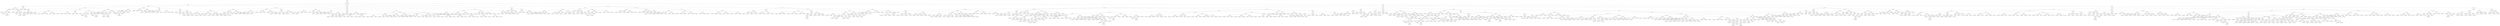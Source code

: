 strict digraph sapling0 {
overlap = none;
// 0:
1 [label="0 0 0 n:3"];
1 -> 6106
6106 [label="3 0 0 n:3"];
6106 -> 6741
6106 -> 6252
6741 [label="3 3 0 n:3"];
6741 -> 6889
6741 -> 6395
6889 [label="3 3 3 n:12"];
6889 -> 20011
20011 [label="15 3 3 n:20"];
20011 -> 59329
20011 -> 59328
59329 [label="23 15 3 n:21"];
59329 -> 96976
59329 -> 96975
59329 -> 96974
96976 [label="24 23 15 h:(63,2)"];
96975 [label="36 23 3 h:(63,2)"];
96974 [label="44 15 3 h:(42,3)"];
59328 [label="35 3 3 n:21"];
59328 -> 97027
59328 -> 97026
97027 [label="35 24 3 h:(63,2)"];
97026 [label="56 3 3 h:(42,3)"];
6395 [label="6 3 0 n:5"];
6395 -> 22106
6395 -> 22105
6395 -> 22104
22106 [label="6 5 3 n:1"];
22106 -> 40221
22106 -> 39936
22106 -> 39227
40221 [label="6 5 4 n:19"];
40221 -> 40368
40221 -> 40367
40221 -> 40366
40368 [label="23 6 5 n:22"];
40368 -> 88186
40368 -> 88185
40368 -> 88184
88186 [label="27 23 6 h:(63,2)"];
88185 [label="28 23 5 h:(63,2)"];
88184 [label="45 6 5 h:(41,3)"];
40367 [label="24 6 4 n:22"];
40367 -> 88261
40367 -> 88260
40367 -> 88259
88261 [label="26 24 6 h:(63,2)"];
88260 [label="28 24 4 h:(63,2)"];
88259 [label="46 6 4 h:(41,3)"];
40366 [label="25 5 4 n:22"];
40366 -> 88339
40366 -> 88338
40366 -> 88337
88339 [label="26 25 5 h:(63,2)"];
88338 [label="27 25 4 h:(63,2)"];
88337 [label="47 5 4 h:(41,3)"];
39936 [label="6 6 3 n:1"];
39936 -> 40076
39936 -> 39577
40076 [label="6 6 4 n:24"];
40076 -> 40172
40076 -> 40171
40172 [label="28 6 6 n:19"];
40172 -> 97094
40172 -> 97093
97094 [label="28 25 6 h:(63,2)"];
97093 [label="47 6 6 n:39"];
97093 -> 121891
121891 [label="47 45 6 h:(41,2)"];
40171 [label="30 6 4 n:19"];
40171 -> 97168
40171 -> 97167
40171 -> 97166
97168 [label="30 23 6 h:(63,2)"];
97167 [label="30 25 4 h:(63,2)"];
97166 [label="49 6 4 n:39"];
97166 -> 121936
97166 -> 121935
121936 [label="49 43 6 h:(43,2)"];
121935 [label="49 45 4 h:(41,2)"];
39577 [label="7 6 3 n:20"];
39577 -> 39714
39577 -> 39713
39577 -> 39712
39714 [label="23 7 6 n:23"];
39714 -> 88398
39714 -> 88397
39714 -> 88396
88398 [label="29 23 7 h:(63,2)"];
88397 [label="30 23 6 h:(63,2)"];
88396 [label="46 7 6 h:(40,3)"];
39713 [label="26 7 3 n:21"];
39713 -> 88471
39713 -> 88470
39713 -> 88469
88471 [label="26 24 7 h:(63,2)"];
88470 [label="28 26 3 h:(63,2)"];
88469 [label="47 7 3 h:(42,3)"];
39712 [label="27 6 3 n:21"];
39712 -> 88544
39712 -> 88543
39712 -> 88542
88544 [label="27 24 6 h:(63,2)"];
88543 [label="27 27 3 h:(63,2)"];
88542 [label="48 6 3 h:(42,3)"];
39227 [label="7 5 3 n:5"];
39227 -> 32215
39227 -> 32032
39227 -> 31864
32215 [label="8 7 5 n:1"];
32215 -> 61768
32215 -> 61633
32215 -> 61464
61768 [label="8 7 6 n:19"];
61768 -> 61906
61768 -> 61905
61768 -> 61904
61906 [label="25 8 7 n:23"];
61906 -> 97228
61906 -> 97227
61906 -> 97226
97228 [label="30 25 8 h:(63,2)"];
97227 [label="31 25 7 h:(63,2)"];
97226 [label="48 8 7 h:(40,3)"];
61905 [label="26 8 6 n:23"];
61905 -> 97293
61905 -> 97292
61905 -> 97291
97293 [label="29 26 8 h:(63,2)"];
97292 [label="31 26 6 h:(63,2)"];
97291 [label="49 8 6 h:(40,3)"];
61904 [label="27 7 6 n:23"];
61904 -> 97358
61904 -> 97357
61904 -> 97356
97358 [label="29 27 7 h:(63,2)"];
97357 [label="30 27 6 h:(63,2)"];
97356 [label="50 7 6 h:(40,3)"];
61633 [label="8 8 5 n:19"];
61633 -> 61738
61633 -> 61737
61738 [label="24 8 8 n:24"];
61738 -> 97404
61738 -> 97403
97404 [label="32 24 8 h:(62,2)"];
97403 [label="48 8 8 h:(39,3)"];
61737 [label="27 8 5 n:22"];
61737 -> 97470
61737 -> 97469
61737 -> 97468
97470 [label="27 27 8 h:(63,2)"];
97469 [label="30 27 5 h:(63,2)"];
97468 [label="49 8 5 h:(41,3)"];
61464 [label="9 7 5 n:24"];
61464 -> 61579
61464 -> 61578
61464 -> 61577
61579 [label="29 9 7 n:21"];
61579 -> 109279
61579 -> 109278
61579 -> 109277
109279 [label="29 28 9 h:(58,2)"];
109278 [label="30 29 7 h:(57,2)"];
109277 [label="50 9 7 n:44"];
109277 -> 125825
109277 -> 125800
125825 [label="51 50 9 h:(39,2)"];
125800 [label="53 50 7 n:42"];
125800 -> 125824
125824 [label="53 50 49 h:(37,1)"];
61578 [label="31 9 5 n:19"];
61578 -> 109353
61578 -> 109352
61578 -> 109351
109353 [label="31 24 9 h:(62,2)"];
109352 [label="31 28 5 h:(58,2)"];
109351 [label="50 9 5 n:44"];
109351 -> 125867
109351 -> 125846
125867 [label="50 49 9 h:(39,2)"];
125846 [label="53 50 5 n:45"];
125846 -> 125866
125866 [label="53 50 50 h:(36,1)"];
61577 [label="33 7 5 n:20"];
61577 -> 109414
61577 -> 109413
61577 -> 109412
109414 [label="33 25 7 h:(61,2)"];
109413 [label="33 27 5 h:(59,2)"];
109412 [label="53 7 5 n:43"];
109412 -> 125910
109412 -> 125889
125910 [label="53 48 7 n:43"];
125910 -> 125932
125932 [label="53 50 48 h:(38,1)"];
125889 [label="53 50 5 n:45"];
125889 -> 125909
125909 [label="53 50 50 h:(36,1)"];
32032 [label="10 7 3 n:23"];
32032 -> 62056
32032 -> 62055
32032 -> 62054
62056 [label="26 10 7 n:23"];
62056 -> 97526
62056 -> 97525
62056 -> 97524
97526 [label="30 26 10 h:(60,2)"];
97525 [label="33 26 7 h:(60,2)"];
97524 [label="49 10 7 h:(40,3)"];
62055 [label="30 10 3 n:20"];
62055 -> 97581
62055 -> 97580
62055 -> 97579
97581 [label="30 23 10 h:(63,2)"];
97580 [label="30 30 3 h:(63,2)"];
97579 [label="50 10 3 n:43"];
97579 -> 125973
97579 -> 125954
125973 [label="50 46 10 h:(40,2)"];
125954 [label="53 50 3 n:47"];
125954 -> 125972
125972 [label="53 50 50 h:(36,1)"];
62054 [label="33 7 3 n:20"];
62054 -> 97638
62054 -> 97637
62054 -> 97636
97638 [label="33 23 7 h:(63,2)"];
97637 [label="33 27 3 h:(63,2)"];
97636 [label="53 7 3 n:43"];
97636 -> 125995
97636 -> 125954
125995 [label="53 46 7 h:(40,2)"];
31864 [label="12 5 3 n:23"];
31864 -> 64120
31864 -> 64119
31864 -> 64118
64120 [label="26 12 5 n:21"];
64120 -> 97702
64120 -> 97701
64120 -> 97700
97702 [label="26 26 12 h:(60,2)"];
97701 [label="33 26 5 h:(60,2)"];
97700 [label="47 12 5 n:44"];
97700 -> 126040
97700 -> 126016
126040 [label="49 47 12 h:(39,2)"];
126016 [label="56 47 5 n:42"];
126016 -> 126039
126039 [label="56 47 47 h:(39,1)"];
64119 [label="28 12 3 n:20"];
64119 -> 97769
64119 -> 97768
64119 -> 97767
97769 [label="28 23 12 h:(63,2)"];
97768 [label="32 28 3 h:(63,2)"];
97767 [label="48 12 3 n:43"];
97767 -> 126085
97767 -> 126062
126085 [label="48 46 12 h:(40,2)"];
126062 [label="55 48 3 n:44"];
126062 -> 126084
126084 [label="55 48 47 h:(39,1)"];
64118 [label="35 5 3 n:20"];
64118 -> 97826
64118 -> 97825
64118 -> 97824
97826 [label="35 23 5 h:(63,2)"];
97825 [label="35 25 3 h:(63,2)"];
97824 [label="55 5 3 n:43"];
97824 -> 126107
97824 -> 126062
126107 [label="55 46 5 n:43"];
126107 -> 126129
126129 [label="55 48 46 h:(40,1)"];
22105 [label="8 6 0 n:2"];
22105 -> 45929
22105 -> 45396
22105 -> 44377
45929 [label="8 6 2 n:1"];
45929 -> 37602
45929 -> 46415
45929 -> 46259
37602 [label="8 6 3 n:3"];
37602 -> 35852
37602 -> 34557
37602 -> 34387
35852 [label="8 6 6 n:21"];
35852 -> 65905
35852 -> 65904
65905 [label="27 8 6 n:23"];
65905 -> 97891
65905 -> 97890
65905 -> 97889
97891 [label="29 27 8 h:(59,2)"];
97890 [label="31 27 6 h:(59,2)"];
97889 [label="50 8 6 h:(40,3)"];
65904 [label="29 6 6 n:23"];
65904 -> 97944
65904 -> 97943
97944 [label="29 29 6 h:(57,2)"];
97943 [label="52 6 6 h:(40,3)"];
34557 [label="9 8 3 n:23"];
34557 -> 66064
34557 -> 66063
34557 -> 66062
66064 [label="26 9 8 n:24"];
66064 -> 97996
66064 -> 97995
66064 -> 97994
97996 [label="32 26 9 h:(60,2)"];
97995 [label="33 26 8 h:(60,2)"];
97994 [label="50 9 8 h:(39,3)"];
66063 [label="31 9 3 n:20"];
66063 -> 98052
66063 -> 98051
66063 -> 98050
98052 [label="31 23 9 h:(63,2)"];
98051 [label="31 29 3 h:(63,2)"];
98050 [label="51 9 3 n:43"];
98050 -> 126169
98050 -> 126151
126169 [label="51 46 9 h:(40,2)"];
126151 [label="52 51 3 n:48"];
126151 -> 126168
126168 [label="52 51 51 h:(35,1)"];
66062 [label="32 8 3 n:20"];
66062 -> 98110
66062 -> 98109
66062 -> 98108
98110 [label="32 23 8 h:(63,2)"];
98109 [label="32 28 3 h:(63,2)"];
98108 [label="52 8 3 n:43"];
98108 -> 126191
98108 -> 126151
126191 [label="52 46 8 h:(40,2)"];
34387 [label="11 6 3 n:1"];
34387 -> 66273
34387 -> 66272
34387 -> 66271
66273 [label="11 6 4 n:21"];
66273 -> 81557
66273 -> 81556
66273 -> 81555
81557 [label="25 11 6 n:23"];
81557 -> 98166
81557 -> 98165
81557 -> 98164
98166 [label="29 25 11 h:(61,2)"];
98165 [label="34 25 6 h:(61,2)"];
98164 [label="48 11 6 h:(40,3)"];
81556 [label="27 11 4 n:22"];
81556 -> 98220
81556 -> 98219
81556 -> 98218
98220 [label="27 26 11 h:(60,2)"];
98219 [label="33 27 4 h:(59,2)"];
98218 [label="49 11 4 h:(41,3)"];
81555 [label="32 6 4 n:22"];
81555 -> 98274
81555 -> 98273
81555 -> 98272
98274 [label="32 26 6 h:(60,2)"];
98273 [label="32 28 4 h:(58,2)"];
98272 [label="54 6 4 h:(41,3)"];
66272 [label="11 7 3 n:1"];
66272 -> 81600
66272 -> 81758
66272 -> 81757
81600 [label="11 7 4 n:19"];
81600 -> 88670
81600 -> 88669
81600 -> 88668
88670 [label="23 11 7 n:22"];
88670 -> 98322
88670 -> 98321
88670 -> 98320
98322 [label="29 23 11 h:(63,2)"];
98321 [label="33 23 7 h:(63,2)"];
98320 [label="45 11 7 h:(41,3)"];
88669 [label="26 11 4 n:22"];
88669 -> 98379
88669 -> 98378
88669 -> 98377
98379 [label="26 26 11 h:(63,2)"];
98378 [label="33 26 4 h:(63,2)"];
98377 [label="48 11 4 h:(41,3)"];
88668 [label="30 7 4 n:22"];
88668 -> 98436
88668 -> 98435
88668 -> 98434
98436 [label="30 26 7 h:(63,2)"];
98435 [label="30 29 4 h:(63,2)"];
98434 [label="52 7 4 h:(41,3)"];
81758 [label="11 8 3 n:21"];
81758 -> 88821
81758 -> 88820
81758 -> 88819
88821 [label="24 11 8 n:22"];
88821 -> 98484
88821 -> 98483
88821 -> 98482
98484 [label="30 24 11 h:(62,2)"];
98483 [label="33 24 8 h:(62,2)"];
98482 [label="46 11 8 h:(40,3)"];
88820 [label="29 11 3 n:20"];
88820 -> 98540
88820 -> 98539
88820 -> 98538
98540 [label="29 23 11 h:(63,2)"];
98539 [label="31 29 3 h:(63,2)"];
98538 [label="49 11 3 h:(42,3)"];
88819 [label="32 8 3 n:20"];
88819 -> 98596
88819 -> 98595
88819 -> 98594
98596 [label="32 23 8 h:(63,2)"];
98595 [label="32 28 3 h:(63,2)"];
98594 [label="52 8 3 h:(42,3)"];
81757 [label="12 7 3 n:20"];
81757 -> 88979
81757 -> 88978
81757 -> 88977
88979 [label="23 12 7 n:21"];
88979 -> 98645
88979 -> 98644
88979 -> 98643
98645 [label="28 23 12 h:(63,2)"];
98644 [label="33 23 7 h:(63,2)"];
98643 [label="44 12 7 h:(42,3)"];
88978 [label="27 12 3 n:21"];
88978 -> 98700
88978 -> 98699
88978 -> 98698
98700 [label="27 24 12 h:(63,2)"];
98699 [label="33 27 3 h:(63,2)"];
98698 [label="48 12 3 h:(42,3)"];
88977 [label="32 7 3 n:21"];
88977 -> 98755
88977 -> 98754
88977 -> 98753
98755 [label="32 24 7 h:(63,2)"];
98754 [label="32 28 3 h:(63,2)"];
98753 [label="53 7 3 h:(42,3)"];
66271 [label="12 6 3 n:1"];
66271 -> 81599
66271 -> 81757
66271 -> 81914
81599 [label="12 6 4 n:19"];
81599 -> 89136
81599 -> 89135
81599 -> 89134
89136 [label="23 12 6 n:22"];
89136 -> 98803
89136 -> 98802
89136 -> 98801
98803 [label="28 23 12 h:(63,2)"];
98802 [label="34 23 6 h:(63,2)"];
98801 [label="45 12 6 h:(41,3)"];
89135 [label="25 12 4 n:22"];
89135 -> 98860
89135 -> 98859
89135 -> 98858
98860 [label="26 25 12 h:(63,2)"];
98859 [label="34 25 4 h:(63,2)"];
98858 [label="47 12 4 h:(41,3)"];
89134 [label="31 6 4 n:22"];
89134 -> 98917
89134 -> 98916
89134 -> 98915
98917 [label="31 26 6 h:(63,2)"];
98916 [label="31 28 4 h:(63,2)"];
98915 [label="53 6 4 h:(41,3)"];
81914 [label="13 6 3 n:20"];
81914 -> 89288
81914 -> 89287
81914 -> 89286
89288 [label="23 13 6 n:21"];
89288 -> 98966
89288 -> 98965
89288 -> 98964
98966 [label="27 23 13 h:(63,2)"];
98965 [label="34 23 6 h:(63,2)"];
98964 [label="44 13 6 h:(42,3)"];
89287 [label="26 13 3 n:21"];
89287 -> 99021
89287 -> 99020
89287 -> 99019
99021 [label="26 24 13 h:(63,2)"];
99020 [label="34 26 3 h:(63,2)"];
99019 [label="47 13 3 h:(42,3)"];
89286 [label="33 6 3 n:21"];
89286 -> 99075
89286 -> 98699
89286 -> 99074
99075 [label="33 24 6 h:(63,2)"];
99074 [label="54 6 3 h:(42,3)"];
46415 [label="8 7 2 n:4"];
46415 -> 33760
46415 -> 41854
46415 -> 41416
33760 [label="8 7 6 n:18"];
33760 -> 66415
33760 -> 66414
33760 -> 66413
66415 [label="24 8 7 n:23"];
66415 -> 99131
66415 -> 99130
66415 -> 99129
99131 [label="30 24 8 h:(63,2)"];
99130 [label="31 24 7 h:(63,2)"];
99129 [label="47 8 7 h:(40,3)"];
66414 [label="25 8 6 n:23"];
66414 -> 99193
66414 -> 99192
66414 -> 99191
99193 [label="29 25 8 h:(63,2)"];
99192 [label="31 25 6 h:(63,2)"];
99191 [label="48 8 6 h:(40,3)"];
66413 [label="26 7 6 n:23"];
66413 -> 99261
66413 -> 99260
66413 -> 99259
99261 [label="29 26 7 h:(63,2)"];
99260 [label="30 26 6 h:(63,2)"];
99259 [label="49 7 6 h:(40,3)"];
41854 [label="11 8 2 n:21"];
41854 -> 66570
41854 -> 66569
41854 -> 66568
66570 [label="23 11 8 n:21"];
66570 -> 99310
66570 -> 99309
66570 -> 99308
99310 [label="29 23 11 h:(63,2)"];
99309 [label="32 23 8 h:(63,2)"];
99308 [label="44 11 8 h:(42,3)"];
66569 [label="29 11 2 n:21"];
66569 -> 99310
66569 -> 99358
66569 -> 99357
99358 [label="32 29 2 h:(63,2)"];
99357 [label="50 11 2 h:(42,3)"];
66568 [label="32 8 2 n:21"];
66568 -> 99309
66568 -> 99358
66568 -> 99405
99405 [label="53 8 2 h:(42,3)"];
41416 [label="12 7 2 n:21"];
41416 -> 66721
41416 -> 66720
41416 -> 66719
66721 [label="23 12 7 n:21"];
66721 -> 99454
66721 -> 99453
66721 -> 99452
99454 [label="28 23 12 h:(63,2)"];
99453 [label="33 23 7 h:(63,2)"];
99452 [label="44 12 7 h:(42,3)"];
66720 [label="28 12 2 n:21"];
66720 -> 99454
66720 -> 99502
66720 -> 99501
99502 [label="33 28 2 h:(63,2)"];
99501 [label="49 12 2 h:(42,3)"];
66719 [label="33 7 2 n:21"];
66719 -> 99453
66719 -> 99502
66719 -> 99549
99549 [label="54 7 2 h:(42,3)"];
46259 [label="9 6 2 n:21"];
46259 -> 46383
46259 -> 46382
46259 -> 46381
46383 [label="23 9 6 n:23"];
46383 -> 99602
46383 -> 99601
46383 -> 99600
99602 [label="29 23 9 h:(63,2)"];
99601 [label="32 23 6 h:(63,2)"];
99600 [label="46 9 6 h:(40,3)"];
46382 [label="27 9 2 n:21"];
46382 -> 99663
46382 -> 99662
46382 -> 99661
99663 [label="27 23 9 h:(63,2)"];
99662 [label="30 27 2 h:(63,2)"];
99661 [label="48 9 2 h:(42,3)"];
46381 [label="30 6 2 n:21"];
46381 -> 99723
46381 -> 99662
46381 -> 99722
99723 [label="30 23 6 h:(63,2)"];
99722 [label="51 6 2 h:(42,3)"];
45396 [label="8 8 0 n:15"];
45396 -> 45497
45396 -> 45496
45497 [label="15 8 8 n:20"];
45497 -> 82002
45497 -> 82001
82002 [label="28 15 8 n:18"];
82002 -> 116746
82002 -> 116745
82002 -> 116744
116746 [label="28 26 15 h:(60,2)"];
116745 [label="33 28 8 h:(58,2)"];
116744 [label="46 15 8 h:(40,3)"];
82001 [label="35 8 8 n:18"];
82001 -> 116800
82001 -> 116799
116800 [label="35 26 8 h:(60,2)"];
116799 [label="53 8 8 h:(39,3)"];
45496 [label="23 8 0 n:24"];
45496 -> 82086
45496 -> 82085
45496 -> 82084
82086 [label="24 23 8 h:(63,2)"];
82085 [label="32 23 0 h:(63,2)"];
82084 [label="47 8 0 n:39"];
82084 -> 116845
82084 -> 116844
116845 [label="47 39 8 h:(47,2)"];
116844 [label="47 47 0 h:(43,2)"];
44377 [label="10 6 0 n:4"];
44377 -> 42326
44377 -> 41710
44377 -> 41131
42326 [label="10 6 4 n:21"];
42326 -> 66876
42326 -> 66875
42326 -> 66874
66876 [label="25 10 6 n:23"];
66876 -> 99779
66876 -> 99778
66876 -> 99777
99779 [label="29 25 10 h:(61,2)"];
99778 [label="33 25 6 h:(61,2)"];
99777 [label="48 10 6 h:(40,3)"];
66875 [label="27 10 4 n:22"];
66875 -> 99836
66875 -> 99835
66875 -> 99834
99836 [label="27 26 10 h:(63,2)"];
99835 [label="32 27 4 h:(63,2)"];
99834 [label="49 10 4 h:(41,3)"];
66874 [label="31 6 4 n:22"];
66874 -> 99893
66874 -> 99892
66874 -> 99891
99893 [label="31 26 6 h:(63,2)"];
99892 [label="31 28 4 h:(63,2)"];
99891 [label="53 6 4 h:(41,3)"];
41710 [label="10 10 0 n:14"];
41710 -> 69328
41710 -> 69327
69328 [label="14 10 10 n:22"];
69328 -> 89404
69328 -> 89403
89404 [label="32 14 10 n:19"];
89404 -> 121987
89404 -> 121986
89404 -> 121985
121987 [label="32 29 14 h:(57,2)"];
121986 [label="33 32 10 h:(54,2)"];
121985 [label="51 14 10 h:(38,3)"];
89403 [label="36 10 10 n:19"];
89403 -> 122034
89403 -> 122033
122034 [label="36 29 10 h:(57,2)"];
122033 [label="55 10 10 h:(38,3)"];
69327 [label="24 10 0 n:23"];
69327 -> 89492
69327 -> 89491
69327 -> 89490
89492 [label="24 23 10 h:(63,2)"];
89491 [label="33 24 0 h:(63,2)"];
89490 [label="47 10 0 n:40"];
89490 -> 122072
89490 -> 122071
122072 [label="47 40 10 h:(46,2)"];
122071 [label="50 47 0 h:(43,2)"];
41131 [label="14 6 0 n:9"];
41131 -> 70626
41131 -> 70625
41131 -> 70624
70626 [label="14 9 6 n:20"];
70626 -> 82225
70626 -> 82224
70626 -> 82223
82225 [label="26 14 9 n:20"];
82225 -> 109472
82225 -> 109471
82225 -> 109470
109472 [label="29 26 14 h:(60,2)"];
109471 [label="34 26 9 h:(60,2)"];
109470 [label="46 14 9 h:(40,3)"];
82224 [label="29 14 6 n:20"];
82224 -> 109472
82224 -> 109521
82224 -> 109520
109521 [label="34 29 6 h:(57,2)"];
109520 [label="49 14 6 h:(40,3)"];
82223 [label="34 9 6 n:20"];
82223 -> 109471
82223 -> 109521
82223 -> 109569
109569 [label="54 9 6 h:(40,3)"];
70625 [label="15 14 0 n:16"];
70625 -> 82338
70625 -> 82337
70625 -> 82336
82338 [label="16 15 14 n:18"];
82338 -> 109675
82338 -> 109674
82338 -> 109673
109675 [label="32 16 15 n:18"];
109675 -> 126352
109675 -> 126351
109675 -> 126350
126352 [label="33 32 16 h:(54,2)"];
126351 [label="34 32 15 h:(54,2)"];
126350 [label="50 16 15 h:(36,3)"];
109674 [label="33 16 14 n:18"];
109674 -> 126352
109674 -> 126452
109674 -> 126451
126452 [label="34 33 14 h:(53,2)"];
126451 [label="51 16 14 h:(36,3)"];
109673 [label="34 15 14 n:18"];
109673 -> 126351
109673 -> 126452
109673 -> 126551
126551 [label="52 15 14 h:(36,3)"];
82337 [label="30 15 0 n:12"];
82337 -> 109772
82337 -> 109771
82337 -> 109770
109772 [label="30 15 12 n:20"];
109772 -> 122122
109772 -> 122121
109772 -> 122120
122122 [label="32 30 15 h:(56,2)"];
122121 [label="35 30 12 h:(56,2)"];
122120 [label="50 15 12 h:(37,3)"];
109771 [label="30 27 0 h:(63,2)"];
109770 [label="42 15 0 h:(44,3)"];
82336 [label="31 14 0 n:15"];
82336 -> 109685
82336 -> 109832
82336 -> 109831
109685 [label="31 15 14 n:19"];
109685 -> 122173
109685 -> 122172
109685 -> 122171
122173 [label="33 31 15 h:(55,2)"];
122172 [label="34 31 14 h:(55,2)"];
122171 [label="50 15 14 h:(36,3)"];
109832 [label="31 29 0 h:(63,2)"];
109831 [label="46 14 0 h:(43,3)"];
70624 [label="23 6 0 n:25"];
70624 -> 82435
70624 -> 82434
70624 -> 82433
82435 [label="25 23 6 h:(63,2)"];
82434 [label="31 23 0 h:(63,2)"];
82433 [label="48 6 0 n:38"];
82433 -> 116895
82433 -> 116894
116895 [label="48 38 6 h:(48,2)"];
116894 [label="48 44 0 h:(43,2)"];
22104 [label="11 3 0 n:4"];
22104 -> 49107
22104 -> 48818
22104 -> 48218
49107 [label="11 4 3 n:3"];
49107 -> 42323
49107 -> 48956
49107 -> 49264
42323 [label="11 6 4 n:1"];
42323 -> 73548
42323 -> 73397
42323 -> 73244
73548 [label="11 6 5 n:20"];
73548 -> 73673
73548 -> 73672
73548 -> 73671
73673 [label="25 11 6 n:22"];
73673 -> 99950
73673 -> 99949
73673 -> 99948
99950 [label="28 25 11 h:(61,2)"];
99949 [label="33 25 6 h:(61,2)"];
99948 [label="47 11 6 h:(40,3)"];
73672 [label="26 11 5 n:22"];
73672 -> 100010
73672 -> 100009
73672 -> 100008
100010 [label="27 26 11 h:(60,2)"];
100009 [label="33 26 5 h:(60,2)"];
100008 [label="48 11 5 h:(41,3)"];
73671 [label="31 6 5 n:22"];
73671 -> 100067
73671 -> 100066
73671 -> 100065
100067 [label="31 27 6 h:(59,2)"];
100066 [label="31 28 5 h:(58,2)"];
100065 [label="53 6 5 h:(41,3)"];
73397 [label="11 7 4 n:20"];
73397 -> 73519
73397 -> 73518
73397 -> 73517
73519 [label="24 11 7 n:22"];
73519 -> 100118
73519 -> 100117
73519 -> 100116
100118 [label="29 24 11 h:(62,2)"];
100117 [label="33 24 7 h:(62,2)"];
100116 [label="46 11 7 h:(40,3)"];
73518 [label="27 11 4 n:22"];
73518 -> 100010
73518 -> 100171
73518 -> 100170
100171 [label="33 27 4 h:(59,2)"];
100170 [label="49 11 4 h:(41,3)"];
73517 [label="31 7 4 n:22"];
73517 -> 100225
73517 -> 100224
73517 -> 100223
100225 [label="31 26 7 h:(60,2)"];
100224 [label="31 29 4 h:(57,2)"];
100223 [label="53 7 4 h:(41,3)"];
73244 [label="12 6 4 n:20"];
73244 -> 73366
73244 -> 73365
73244 -> 73364
73366 [label="24 12 6 n:22"];
73366 -> 100276
73366 -> 100275
73366 -> 100274
100276 [label="28 24 12 h:(62,2)"];
100275 [label="34 24 6 h:(62,2)"];
100274 [label="46 12 6 h:(40,3)"];
73365 [label="26 12 4 n:22"];
73365 -> 100330
73365 -> 100329
73365 -> 100328
100330 [label="26 26 12 h:(60,2)"];
100329 [label="34 26 4 h:(60,2)"];
100328 [label="48 12 4 h:(41,3)"];
73364 [label="32 6 4 n:22"];
73364 -> 100384
73364 -> 100383
73364 -> 100382
100384 [label="32 26 6 h:(60,2)"];
100383 [label="32 28 4 h:(58,2)"];
100382 [label="54 6 4 h:(41,3)"];
48956 [label="11 7 3 n:21"];
48956 -> 73820
48956 -> 73819
48956 -> 73818
73820 [label="24 11 7 n:21"];
73820 -> 100439
73820 -> 100438
73820 -> 100437
100439 [label="28 24 11 h:(63,2)"];
100438 [label="32 24 7 h:(63,2)"];
100437 [label="45 11 7 h:(41,3)"];
73819 [label="28 11 3 n:21"];
73819 -> 100439
73819 -> 100493
73819 -> 100492
100493 [label="32 28 3 h:(63,2)"];
100492 [label="49 11 3 h:(42,3)"];
73818 [label="32 7 3 n:21"];
73818 -> 100438
73818 -> 100493
73818 -> 100546
100546 [label="53 7 3 h:(42,3)"];
49264 [label="14 4 3 n:21"];
49264 -> 75390
49264 -> 75389
49264 -> 75388
75390 [label="24 14 4 n:21"];
75390 -> 100601
75390 -> 100600
75390 -> 100599
100601 [label="25 24 14 h:(63,2)"];
100600 [label="35 24 4 h:(63,2)"];
100599 [label="45 14 4 h:(41,3)"];
75389 [label="25 14 3 n:21"];
75389 -> 100601
75389 -> 100655
75389 -> 100654
100655 [label="35 25 3 h:(63,2)"];
100654 [label="46 14 3 h:(42,3)"];
75388 [label="35 4 3 n:21"];
75388 -> 100600
75388 -> 100655
75388 -> 100705
100705 [label="56 4 3 h:(42,3)"];
48818 [label="11 7 0 n:4"];
48818 -> 48953
48818 -> 48952
48818 -> 48951
48953 [label="11 7 4 n:20"];
48953 -> 76448
48953 -> 76447
48953 -> 76446
76448 [label="24 11 7 n:21"];
76448 -> 100760
76448 -> 100759
76448 -> 100758
100760 [label="28 24 11 h:(63,2)"];
100759 [label="32 24 7 h:(63,2)"];
100758 [label="45 11 7 h:(41,3)"];
76447 [label="27 11 4 n:22"];
76447 -> 100814
76447 -> 100813
76447 -> 100812
100814 [label="27 26 11 h:(60,2)"];
100813 [label="33 27 4 h:(59,2)"];
100812 [label="49 11 4 h:(41,3)"];
76446 [label="31 7 4 n:22"];
76446 -> 100868
76446 -> 100867
76446 -> 100866
100868 [label="31 26 7 h:(60,2)"];
100867 [label="31 29 4 h:(57,2)"];
100866 [label="53 7 4 h:(41,3)"];
48952 [label="11 11 0 n:12"];
48952 -> 77647
48952 -> 77646
77647 [label="12 11 11 n:21"];
77647 -> 89610
77647 -> 89609
89610 [label="32 12 11 n:20"];
89610 -> 116948
89610 -> 116947
89610 -> 116946
116948 [label="32 31 12 h:(55,2)"];
116947 [label="32 32 11 h:(54,2)"];
116946 [label="52 12 11 h:(38,3)"];
89609 [label="33 11 11 n:20"];
89609 -> 116998
89609 -> 116997
116998 [label="33 31 11 h:(55,2)"];
116997 [label="53 11 11 h:(38,3)"];
77646 [label="23 11 0 n:23"];
77646 -> 89699
77646 -> 89698
77646 -> 89697
89699 [label="23 23 11 h:(63,2)"];
89698 [label="34 23 0 h:(63,2)"];
89697 [label="46 11 0 n:40"];
89697 -> 122211
89697 -> 122210
122211 [label="46 40 11 h:(46,2)"];
122210 [label="51 46 0 h:(43,2)"];
48951 [label="15 7 0 n:8"];
48951 -> 78421
48951 -> 78420
48951 -> 78419
78421 [label="15 8 7 n:20"];
78421 -> 82602
78421 -> 82601
78421 -> 82600
82602 [label="27 15 8 n:21"];
82602 -> 117047
82602 -> 117046
82602 -> 117045
117047 [label="29 27 15 h:(59,2)"];
117046 [label="36 27 8 h:(59,2)"];
117045 [label="48 15 8 h:(39,3)"];
82601 [label="28 15 7 n:19"];
82601 -> 117104
82601 -> 117103
82601 -> 117102
117104 [label="28 26 15 h:(60,2)"];
117103 [label="34 28 7 h:(58,2)"];
117102 [label="47 15 7 h:(40,3)"];
82600 [label="35 8 7 n:19"];
82600 -> 117158
82600 -> 117157
82600 -> 117156
117158 [label="35 26 8 h:(60,2)"];
117157 [label="35 27 7 h:(59,2)"];
117156 [label="54 8 7 h:(40,3)"];
78420 [label="15 15 0 n:15"];
78420 -> 82714
78420 -> 82713
82714 [label="15 15 15 n:19"];
82714 -> 109917
109917 [label="34 15 15 n:18"];
109917 -> 126745
109917 -> 126686
126745 [label="34 33 15 h:(53,2)"];
126686 [label="52 15 15 n:36"];
126686 -> 126715
126715 [label="52 51 15 n:36"];
126715 -> 126744
126744 [label="52 51 51 h:(35,1)"];
82713 [label="30 15 0 n:13"];
82713 -> 109999
82713 -> 109998
82713 -> 109997
109999 [label="30 15 13 n:19"];
109999 -> 122262
109999 -> 122261
109999 -> 122260
122262 [label="32 30 15 h:(56,2)"];
122261 [label="34 30 13 h:(56,2)"];
122260 [label="49 15 13 h:(37,3)"];
109998 [label="30 28 0 h:(63,2)"];
109997 [label="43 15 0 h:(43,3)"];
78419 [label="23 7 0 n:2"];
78419 -> 82862
78419 -> 82861
78419 -> 82860
82862 [label="23 7 2 n:21"];
82862 -> 89815
82862 -> 89814
82862 -> 89813
89815 [label="23 23 7 h:(63,2)"];
89814 [label="28 23 2 h:(63,2)"];
89813 [label="44 7 2 h:(42,3)"];
82861 [label="23 9 0 n:3"];
82861 -> 90682
82861 -> 90576
82861 -> 90468
90682 [label="23 9 3 n:21"];
90682 -> 90751
90682 -> 90750
90682 -> 90749
90751 [label="24 23 9 h:(63,2)"];
90750 [label="30 23 3 h:(63,2)"];
90749 [label="44 9 3 h:(42,3)"];
90576 [label="23 12 0 n:12"];
90576 -> 90657
90576 -> 90656
90576 -> 90655
90657 [label="23 12 12 n:11"];
90657 -> 110082
90657 -> 110081
110082 [label="23 23 12 h:(63,2)"];
110081 [label="34 12 12 n:20"];
110081 -> 122308
110081 -> 122307
122308 [label="34 32 12 h:(54,2)"];
122307 [label="54 12 12 h:(37,3)"];
90656 [label="24 23 0 h:(63,2)"];
90655 [label="35 12 0 n:12"];
90655 -> 110078
90655 -> 110147
90655 -> 110146
110078 [label="35 12 12 n:19"];
110078 -> 122355
110078 -> 122354
122355 [label="35 31 12 h:(55,2)"];
122354 [label="54 12 12 h:(37,3)"];
110147 [label="35 24 0 h:(63,2)"];
110146 [label="47 12 0 h:(43,3)"];
90468 [label="26 9 0 n:14"];
90468 -> 90542
90468 -> 90541
90468 -> 90540
90542 [label="26 14 9 n:20"];
90542 -> 110206
90542 -> 110205
90542 -> 110204
110206 [label="29 26 14 h:(60,2)"];
110205 [label="34 26 9 h:(60,2)"];
110204 [label="46 14 9 h:(40,3)"];
90541 [label="26 23 0 h:(63,2)"];
90540 [label="40 9 0 h:(46,3)"];
82860 [label="25 7 0 n:23"];
82860 -> 91435
82860 -> 91434
82860 -> 91433
91435 [label="25 23 7 h:(63,2)"];
91434 [label="30 25 0 h:(63,2)"];
91433 [label="48 7 0 n:40"];
91433 -> 117200
91433 -> 117199
117200 [label="48 40 7 h:(46,2)"];
117199 [label="48 47 0 h:(43,2)"];
48218 [label="15 3 0 n:11"];
48218 -> 48346
48218 -> 48345
48218 -> 48344
48346 [label="15 11 3 n:12"];
48346 -> 82977
48346 -> 82976
48346 -> 82975
82977 [label="15 15 11 n:14"];
82977 -> 100966
82977 -> 100965
100966 [label="25 15 15 n:8"];
100966 -> 117268
100966 -> 117267
117268 [label="25 23 15 h:(63,2)"];
117267 [label="33 15 15 n:18"];
117267 -> 127004
117267 -> 127003
127004 [label="33 33 15 h:(53,2)"];
127003 [label="51 15 15 h:(36,3)"];
100965 [label="29 15 11 n:19"];
100965 -> 117322
100965 -> 117321
100965 -> 117320
117322 [label="30 29 15 h:(57,2)"];
117321 [label="34 29 11 h:(57,2)"];
117320 [label="48 15 11 h:(38,3)"];
82976 [label="23 15 3 n:21"];
82976 -> 101030
82976 -> 101029
82976 -> 101028
101030 [label="24 23 15 h:(63,2)"];
101029 [label="36 23 3 h:(63,2)"];
101028 [label="44 15 3 h:(42,3)"];
82975 [label="27 11 3 n:21"];
82975 -> 101088
82975 -> 101087
82975 -> 101086
101088 [label="27 24 11 h:(63,2)"];
101087 [label="32 27 3 h:(63,2)"];
101086 [label="48 11 3 h:(42,3)"];
48345 [label="15 14 0 n:16"];
48345 -> 83068
48345 -> 83067
48345 -> 83066
83068 [label="16 15 14 n:18"];
83068 -> 110312
83068 -> 110311
83068 -> 110310
110312 [label="32 16 15 n:18"];
110312 -> 127165
110312 -> 127164
110312 -> 127163
127165 [label="33 32 16 h:(54,2)"];
127164 [label="34 32 15 h:(54,2)"];
127163 [label="50 16 15 h:(36,3)"];
110311 [label="33 16 14 n:18"];
110311 -> 127165
110311 -> 127265
110311 -> 127264
127265 [label="34 33 14 h:(53,2)"];
127264 [label="51 16 14 h:(36,3)"];
110310 [label="34 15 14 n:18"];
110310 -> 127164
110310 -> 127265
110310 -> 127364
127364 [label="52 15 14 h:(36,3)"];
83067 [label="30 15 0 n:12"];
83067 -> 110409
83067 -> 110408
83067 -> 110407
110409 [label="30 15 12 n:19"];
110409 -> 122409
110409 -> 122408
110409 -> 122407
122409 [label="31 30 15 h:(56,2)"];
122408 [label="34 30 12 h:(56,2)"];
122407 [label="49 15 12 h:(37,3)"];
110408 [label="30 27 0 h:(63,2)"];
110407 [label="42 15 0 h:(44,3)"];
83066 [label="31 14 0 n:11"];
83066 -> 110485
83066 -> 110484
83066 -> 110483
110485 [label="31 14 11 n:19"];
110485 -> 122466
110485 -> 122465
110485 -> 122464
122466 [label="31 30 14 h:(56,2)"];
122465 [label="33 31 11 h:(55,2)"];
122464 [label="50 14 11 h:(38,3)"];
110484 [label="31 25 0 h:(63,2)"];
110483 [label="42 14 0 h:(44,3)"];
48344 [label="26 3 0 n:23"];
48344 -> 83171
48344 -> 83170
48344 -> 83169
83171 [label="26 23 3 h:(63,2)"];
83170 [label="26 26 0 h:(63,2)"];
83169 [label="49 3 0 n:40"];
83169 -> 117370
83169 -> 117369
117370 [label="49 40 3 h:(46,2)"];
117369 [label="49 43 0 h:(43,2)"];
6252 [label="6 0 0 n:3"];
6252 -> 6395
6252 -> 6394
6394 [label="9 0 0 n:2"];
6394 -> 29825
6394 -> 29093
29825 [label="9 2 0 n:1"];
29825 -> 30443
29825 -> 24419
29825 -> 30283
30443 [label="9 2 1 n:7"];
30443 -> 30599
30443 -> 30598
30443 -> 30597
30599 [label="9 8 2 n:1"];
30599 -> 55208
30599 -> 55207
30599 -> 55206
55208 [label="9 8 3 n:23"];
55208 -> 79329
55208 -> 79328
55208 -> 79327
79329 [label="26 9 8 n:24"];
79329 -> 101140
79329 -> 101139
79329 -> 101138
101140 [label="32 26 9 h:(60,2)"];
101139 [label="33 26 8 h:(60,2)"];
101138 [label="50 9 8 h:(39,3)"];
79328 [label="31 9 3 n:20"];
79328 -> 101196
79328 -> 101195
79328 -> 101194
101196 [label="31 23 9 h:(63,2)"];
101195 [label="31 29 3 h:(63,2)"];
101194 [label="51 9 3 n:43"];
101194 -> 127404
101194 -> 127386
127404 [label="51 46 9 h:(40,2)"];
127386 [label="52 51 3 n:48"];
127386 -> 127403
127403 [label="52 51 51 h:(35,1)"];
79327 [label="32 8 3 n:20"];
79327 -> 101254
79327 -> 101253
79327 -> 101252
101254 [label="32 23 8 h:(63,2)"];
101253 [label="32 28 3 h:(63,2)"];
101252 [label="52 8 3 n:43"];
101252 -> 127426
101252 -> 127386
127426 [label="52 46 8 h:(40,2)"];
55207 [label="9 9 2 n:3"];
55207 -> 79508
55207 -> 79507
79508 [label="9 9 5 n:3"];
79508 -> 83348
79508 -> 83347
83348 [label="9 9 8 n:2"];
83348 -> 92966
83348 -> 92965
92966 [label="10 9 9 n:4"];
92966 -> 101391
92966 -> 101390
101391 [label="13 10 9 n:20"];
101391 -> 110602
101391 -> 110601
101391 -> 110600
110602 [label="29 13 10 n:23"];
110602 -> 117417
110602 -> 117416
110602 -> 117415
117417 [label="33 29 13 h:(57,2)"];
117416 [label="36 29 10 h:(57,2)"];
117415 [label="52 13 10 h:(38,3)"];
110601 [label="30 13 9 n:20"];
110601 -> 117473
110601 -> 117472
110601 -> 117471
117473 [label="30 29 13 h:(57,2)"];
117472 [label="33 30 9 h:(56,2)"];
117471 [label="50 13 9 h:(39,3)"];
110600 [label="33 10 9 n:20"];
110600 -> 117525
110600 -> 117472
110600 -> 117524
117525 [label="33 29 10 h:(57,2)"];
117524 [label="53 10 9 h:(39,3)"];
101390 [label="14 9 9 n:1"];
101390 -> 110649
101390 -> 110777
110649 [label="14 10 9 n:21"];
110649 -> 117631
110649 -> 117630
110649 -> 117629
117631 [label="30 14 10 n:21"];
117631 -> 122515
117631 -> 122514
117631 -> 122513
122515 [label="31 30 14 h:(56,2)"];
122514 [label="35 30 10 h:(56,2)"];
122513 [label="51 14 10 h:(38,3)"];
117630 [label="31 14 9 n:19"];
117630 -> 122568
117630 -> 122567
117630 -> 122566
122568 [label="31 28 14 h:(58,2)"];
122567 [label="33 31 9 h:(55,2)"];
122566 [label="50 14 9 n:39"];
122566 -> 127477
122566 -> 127452
127477 [label="50 48 14 h:(38,2)"];
127452 [label="53 50 9 n:41"];
127452 -> 127476
127476 [label="53 50 50 h:(36,1)"];
117629 [label="35 10 9 n:19"];
117629 -> 122626
117629 -> 122625
117629 -> 122624
122626 [label="35 28 10 h:(58,2)"];
122625 [label="35 29 9 h:(57,2)"];
122624 [label="54 10 9 n:39"];
122624 -> 127529
122624 -> 127503
127529 [label="54 48 10 h:(38,2)"];
127503 [label="54 49 9 n:40"];
127503 -> 127528
127528 [label="54 49 49 h:(37,1)"];
110777 [label="15 9 9 n:18"];
110777 -> 117775
110777 -> 117774
117775 [label="27 15 9 n:20"];
117775 -> 122683
117775 -> 122682
117775 -> 122681
122683 [label="29 27 15 h:(59,2)"];
122682 [label="35 27 9 h:(59,2)"];
122681 [label="47 15 9 h:(39,3)"];
117774 [label="33 9 9 n:21"];
117774 -> 122732
117774 -> 122731
122732 [label="33 30 9 h:(56,2)"];
122731 [label="54 9 9 h:(39,3)"];
92965 [label="11 9 8 n:18"];
92965 -> 101530
92965 -> 101529
92965 -> 101528
101530 [label="26 11 9 n:23"];
101530 -> 110824
101530 -> 110823
101530 -> 110822
110824 [label="32 26 11 h:(60,2)"];
110823 [label="34 26 9 h:(60,2)"];
110822 [label="49 11 9 h:(39,3)"];
101529 [label="27 11 8 n:24"];
101529 -> 110873
101529 -> 110872
101529 -> 110871
110873 [label="32 27 11 h:(59,2)"];
110872 [label="35 27 8 h:(59,2)"];
110871 [label="51 11 8 h:(39,3)"];
101528 [label="29 9 8 n:24"];
101528 -> 110925
101528 -> 110924
101528 -> 110923
110925 [label="32 29 9 h:(57,2)"];
110924 [label="33 29 8 h:(57,2)"];
110923 [label="53 9 8 h:(39,3)"];
83347 [label="12 9 5 n:21"];
83347 -> 93081
83347 -> 93080
83347 -> 93079
93081 [label="26 12 9 n:22"];
93081 -> 110973
93081 -> 110972
93081 -> 110971
110973 [label="31 26 12 h:(60,2)"];
110972 [label="34 26 9 h:(60,2)"];
110971 [label="48 12 9 h:(39,3)"];
93080 [label="30 12 5 n:20"];
93080 -> 111026
93080 -> 111025
93080 -> 111024
111026 [label="30 25 12 h:(61,2)"];
111025 [label="32 30 5 h:(56,2)"];
111024 [label="50 12 5 n:41"];
111024 -> 127574
111024 -> 127553
127574 [label="50 46 12 h:(40,2)"];
127553 [label="53 50 5 n:45"];
127553 -> 127573
127573 [label="53 50 50 h:(36,1)"];
93079 [label="33 9 5 n:20"];
93079 -> 111086
93079 -> 111085
93079 -> 111084
111086 [label="33 25 9 h:(61,2)"];
111085 [label="33 29 5 h:(57,2)"];
111084 [label="53 9 5 n:41"];
111084 -> 127598
111084 -> 127553
127598 [label="53 46 9 h:(40,2)"];
79507 [label="12 9 2 n:3"];
79507 -> 83347
79507 -> 83492
79507 -> 83491
83492 [label="12 12 2 n:13"];
83492 -> 93216
83492 -> 93215
93216 [label="15 12 12 n:17"];
93216 -> 101665
93216 -> 101664
101665 [label="29 15 12 n:19"];
101665 -> 122783
101665 -> 122782
101665 -> 122781
122783 [label="31 29 15 h:(57,2)"];
122782 [label="34 29 12 h:(57,2)"];
122781 [label="48 15 12 h:(38,3)"];
101664 [label="32 12 12 n:22"];
101664 -> 122827
101664 -> 122826
122827 [label="34 32 12 h:(54,2)"];
122826 [label="54 12 12 h:(37,3)"];
93215 [label="25 12 2 n:21"];
93215 -> 101745
93215 -> 101744
93215 -> 101743
101745 [label="25 23 12 h:(63,2)"];
101744 [label="33 25 2 h:(63,2)"];
101743 [label="46 12 2 h:(42,3)"];
83491 [label="15 9 2 n:14"];
83491 -> 93351
83491 -> 93350
83491 -> 93349
93351 [label="16 15 9 n:14"];
93351 -> 101861
93351 -> 101860
93351 -> 101859
101861 [label="23 16 15 n:9"];
101861 -> 117866
101861 -> 117865
101861 -> 117864
117866 [label="24 23 16 h:(63,2)"];
117865 [label="25 23 15 h:(63,2)"];
117864 [label="32 16 15 n:18"];
117864 -> 127759
117864 -> 127758
117864 -> 127757
127759 [label="33 32 16 h:(54,2)"];
127758 [label="34 32 15 h:(54,2)"];
127757 [label="50 16 15 h:(36,3)"];
101860 [label="29 16 9 n:19"];
101860 -> 117924
101860 -> 117923
101860 -> 117922
117924 [label="29 28 16 h:(58,2)"];
117923 [label="35 29 9 h:(57,2)"];
117922 [label="48 16 9 n:39"];
117922 -> 127812
117922 -> 127785
127812 [label="48 48 16 h:(38,2)"];
127785 [label="55 48 9 n:39"];
127785 -> 127811
127811 [label="55 48 48 h:(38,1)"];
101859 [label="30 15 9 n:19"];
101859 -> 117995
101859 -> 117994
101859 -> 117993
117995 [label="30 28 15 h:(58,2)"];
117994 [label="34 30 9 h:(56,2)"];
117993 [label="49 15 9 n:39"];
117993 -> 127864
117993 -> 127838
127864 [label="49 48 15 h:(38,2)"];
127838 [label="54 49 9 n:40"];
127838 -> 127863
127863 [label="54 49 49 h:(37,1)"];
93350 [label="23 15 2 n:21"];
93350 -> 101925
93350 -> 101924
93350 -> 101923
101925 [label="23 23 15 h:(63,2)"];
101924 [label="36 23 2 h:(63,2)"];
101923 [label="44 15 2 h:(42,3)"];
93349 [label="29 9 2 n:21"];
93349 -> 101980
93349 -> 101979
93349 -> 101978
101980 [label="29 23 9 h:(63,2)"];
101979 [label="30 29 2 h:(63,2)"];
101978 [label="50 9 2 h:(42,3)"];
55206 [label="10 8 2 n:1"];
55206 -> 79382
55206 -> 79513
55206 -> 79669
79382 [label="10 8 3 n:21"];
79382 -> 83618
79382 -> 83617
79382 -> 83616
83618 [label="24 10 8 n:23"];
83618 -> 102027
83618 -> 102026
83618 -> 102025
102027 [label="31 24 10 h:(62,2)"];
102026 [label="33 24 8 h:(62,2)"];
102025 [label="47 10 8 h:(39,3)"];
83617 [label="29 10 3 n:21"];
83617 -> 102082
83617 -> 102081
83617 -> 102080
102082 [label="29 24 10 h:(63,2)"];
102081 [label="31 29 3 h:(63,2)"];
102080 [label="50 10 3 h:(42,3)"];
83616 [label="31 8 3 n:21"];
83616 -> 102136
83616 -> 102081
83616 -> 102135
102136 [label="31 24 8 h:(63,2)"];
102135 [label="52 8 3 h:(42,3)"];
79513 [label="10 9 2 n:2"];
79513 -> 83813
79513 -> 83812
79513 -> 83811
83813 [label="10 9 4 n:21"];
83813 -> 93488
83813 -> 93487
83813 -> 93486
93488 [label="25 10 9 n:23"];
93488 -> 111141
93488 -> 111140
93488 -> 111139
111141 [label="32 25 10 h:(61,2)"];
111140 [label="33 25 9 h:(61,2)"];
111139 [label="48 10 9 h:(39,3)"];
93487 [label="30 10 4 n:22"];
93487 -> 111189
93487 -> 111188
93487 -> 111187
111189 [label="30 26 10 h:(60,2)"];
111188 [label="32 30 4 h:(56,2)"];
111187 [label="52 10 4 h:(41,3)"];
93486 [label="31 9 4 n:22"];
93486 -> 111237
93486 -> 111236
93486 -> 111235
111237 [label="31 26 9 h:(60,2)"];
111236 [label="31 31 4 h:(55,2)"];
111235 [label="53 9 4 h:(41,3)"];
83812 [label="11 10 2 n:3"];
83812 -> 93680
83812 -> 93679
83812 -> 93678
93680 [label="11 10 5 n:20"];
93680 -> 102252
93680 -> 102251
93680 -> 102250
102252 [label="25 11 10 n:21"];
102252 -> 111286
102252 -> 111285
102252 -> 111284
111286 [label="31 25 11 h:(61,2)"];
111285 [label="32 25 10 h:(61,2)"];
111284 [label="46 11 10 h:(40,3)"];
102251 [label="30 11 5 n:20"];
102251 -> 111342
102251 -> 111341
102251 -> 111340
111342 [label="30 25 11 h:(61,2)"];
111341 [label="31 30 5 h:(56,2)"];
111340 [label="50 11 5 h:(41,3)"];
102250 [label="31 10 5 n:20"];
102250 -> 111397
102250 -> 111341
102250 -> 111396
111397 [label="31 25 10 h:(61,2)"];
111396 [label="51 10 5 h:(41,3)"];
93679 [label="13 11 2 n:12"];
93679 -> 102412
93679 -> 102411
93679 -> 102410
102412 [label="14 13 11 n:19"];
102412 -> 111508
102412 -> 111507
102412 -> 111506
111508 [label="30 14 13 n:20"];
111508 -> 122877
111508 -> 122876
111508 -> 122875
122877 [label="33 30 14 h:(56,2)"];
122876 [label="34 30 13 h:(56,2)"];
122875 [label="50 14 13 h:(37,3)"];
111507 [label="32 14 11 n:18"];
111507 -> 122935
111507 -> 122934
111507 -> 122933
122935 [label="32 29 14 h:(57,2)"];
122934 [label="32 32 11 h:(54,2)"];
122933 [label="50 14 11 h:(38,3)"];
111506 [label="33 13 11 n:18"];
111506 -> 122993
111506 -> 122992
111506 -> 122991
122993 [label="33 29 13 h:(57,2)"];
122992 [label="33 31 11 h:(55,2)"];
122991 [label="51 13 11 h:(38,3)"];
102411 [label="23 13 2 n:21"];
102411 -> 111603
102411 -> 111602
102411 -> 111601
111603 [label="23 23 13 h:(63,2)"];
111602 [label="34 23 2 h:(63,2)"];
111601 [label="44 13 2 h:(42,3)"];
102410 [label="25 11 2 n:21"];
102410 -> 111664
102410 -> 111663
102410 -> 111662
111664 [label="25 23 11 h:(63,2)"];
111663 [label="32 25 2 h:(63,2)"];
111662 [label="46 11 2 h:(42,3)"];
93678 [label="14 10 2 n:13"];
93678 -> 102548
93678 -> 102547
93678 -> 102546
102548 [label="15 14 10 n:14"];
102548 -> 111786
102548 -> 111785
102548 -> 111784
111786 [label="24 15 14 n:10"];
111786 -> 118078
111786 -> 118077
111786 -> 118076
118078 [label="24 24 15 h:(63,2)"];
118077 [label="25 24 14 h:(63,2)"];
118076 [label="34 15 14 n:18"];
118076 -> 127965
118076 -> 127964
118076 -> 127963
127965 [label="34 32 15 h:(54,2)"];
127964 [label="34 33 14 h:(53,2)"];
127963 [label="52 15 14 h:(36,3)"];
111785 [label="28 15 10 n:20"];
111785 -> 118133
111785 -> 118132
111785 -> 118131
118133 [label="30 28 15 h:(58,2)"];
118132 [label="35 28 10 h:(58,2)"];
118131 [label="48 15 10 h:(38,3)"];
111784 [label="29 14 10 n:22"];
111784 -> 118181
111784 -> 118180
111784 -> 118179
118181 [label="32 29 14 h:(57,2)"];
118180 [label="36 29 10 h:(57,2)"];
118179 [label="51 14 10 h:(38,3)"];
102547 [label="23 14 2 n:21"];
102547 -> 111854
102547 -> 111853
102547 -> 111852
111854 [label="23 23 14 h:(63,2)"];
111853 [label="35 23 2 h:(63,2)"];
111852 [label="44 14 2 h:(42,3)"];
102546 [label="27 10 2 n:21"];
102546 -> 111912
102546 -> 111911
102546 -> 111910
111912 [label="27 23 10 h:(63,2)"];
111911 [label="31 27 2 h:(63,2)"];
111910 [label="48 10 2 h:(42,3)"];
83811 [label="12 9 2 n:4"];
83811 -> 93822
83811 -> 93821
83811 -> 93820
93822 [label="12 9 6 n:20"];
93822 -> 102682
93822 -> 102681
93822 -> 102680
102682 [label="26 12 9 n:22"];
102682 -> 111960
102682 -> 111959
102682 -> 111958
111960 [label="31 26 12 h:(60,2)"];
111959 [label="34 26 9 h:(60,2)"];
111958 [label="48 12 9 h:(39,3)"];
102681 [label="29 12 6 n:22"];
102681 -> 112008
102681 -> 112007
102681 -> 112006
112008 [label="29 28 12 h:(58,2)"];
112007 [label="34 29 6 h:(57,2)"];
112006 [label="51 12 6 h:(40,3)"];
102680 [label="32 9 6 n:22"];
102680 -> 112056
102680 -> 112055
102680 -> 112054
112056 [label="32 28 9 h:(58,2)"];
112055 [label="32 31 6 h:(55,2)"];
112054 [label="54 9 6 h:(40,3)"];
93821 [label="13 12 2 n:2"];
93821 -> 102860
93821 -> 102859
93821 -> 102858
102860 [label="13 12 4 n:11"];
102860 -> 112178
102860 -> 112177
102860 -> 112176
112178 [label="15 13 12 n:18"];
112178 -> 118293
112178 -> 118292
112178 -> 118291
118293 [label="30 15 13 n:19"];
118293 -> 123044
118293 -> 123043
118293 -> 123042
123044 [label="32 30 15 h:(56,2)"];
123043 [label="34 30 13 h:(56,2)"];
123042 [label="49 15 13 h:(37,3)"];
118292 [label="31 15 12 n:20"];
118292 -> 123094
118292 -> 123093
118292 -> 123092
123094 [label="32 31 15 h:(55,2)"];
123093 [label="35 31 12 h:(55,2)"];
123092 [label="51 15 12 h:(37,3)"];
118291 [label="33 13 12 n:20"];
118291 -> 123144
118291 -> 123143
118291 -> 123142
123144 [label="33 32 13 h:(54,2)"];
123143 [label="33 33 12 h:(53,2)"];
123142 [label="53 13 12 h:(37,3)"];
112177 [label="23 13 4 n:22"];
112177 -> 118378
112177 -> 118377
112177 -> 118376
118378 [label="26 23 13 h:(63,2)"];
118377 [label="35 23 4 h:(63,2)"];
118376 [label="45 13 4 h:(41,3)"];
112176 [label="24 12 4 n:22"];
112176 -> 118435
112176 -> 118434
112176 -> 118433
118435 [label="26 24 12 h:(63,2)"];
118434 [label="34 24 4 h:(63,2)"];
118433 [label="46 12 4 h:(41,3)"];
102859 [label="14 13 2 n:11"];
102859 -> 112313
102859 -> 112312
102859 -> 112311
112313 [label="14 13 13 n:11"];
112313 -> 118548
112313 -> 118547
118548 [label="24 14 13 n:10"];
118548 -> 123216
118548 -> 123215
118548 -> 123214
123216 [label="24 23 14 h:(63,2)"];
123215 [label="24 24 13 h:(63,2)"];
123214 [label="34 14 13 n:18"];
123214 -> 128186
123214 -> 128185
123214 -> 128128
128186 [label="34 31 14 h:(55,2)"];
128185 [label="34 32 13 h:(54,2)"];
128128 [label="52 14 13 n:37"];
128128 -> 128184
128128 -> 128156
128184 [label="52 50 14 h:(36,2)"];
128156 [label="52 51 13 n:38"];
128156 -> 128183
128183 [label="52 51 51 h:(35,1)"];
118547 [label="25 13 13 n:10"];
118547 -> 123290
118547 -> 123289
123290 [label="25 23 13 h:(63,2)"];
123289 [label="35 13 13 n:18"];
123289 -> 128377
123289 -> 128320
128377 [label="35 31 13 h:(55,2)"];
128320 [label="53 13 13 n:37"];
128320 -> 128348
128348 [label="53 50 13 n:37"];
128348 -> 128376
128376 [label="53 50 50 h:(36,1)"];
112312 [label="24 14 2 n:21"];
112312 -> 118611
112312 -> 118610
112312 -> 118609
118611 [label="24 23 14 h:(63,2)"];
118610 [label="35 24 2 h:(63,2)"];
118609 [label="45 14 2 h:(42,3)"];
112311 [label="25 13 2 n:21"];
112311 -> 118666
112311 -> 118665
112311 -> 118664
118666 [label="25 23 13 h:(63,2)"];
118665 [label="34 25 2 h:(63,2)"];
118664 [label="46 13 2 h:(42,3)"];
102858 [label="15 12 2 n:11"];
102858 -> 112178
102858 -> 112446
102858 -> 112445
112446 [label="23 15 2 n:21"];
112446 -> 118721
112446 -> 118720
112446 -> 118719
118721 [label="23 23 15 h:(63,2)"];
118720 [label="36 23 2 h:(63,2)"];
118719 [label="44 15 2 h:(42,3)"];
112445 [label="26 12 2 n:21"];
112445 -> 118775
112445 -> 118774
112445 -> 118773
118775 [label="26 23 12 h:(63,2)"];
118774 [label="33 26 2 h:(63,2)"];
118773 [label="47 12 2 h:(42,3)"];
93820 [label="16 9 2 n:7"];
93820 -> 102984
93820 -> 102983
93820 -> 102982
102984 [label="16 9 9 n:20"];
102984 -> 112545
102984 -> 112544
112545 [label="29 16 9 n:19"];
112545 -> 118829
112545 -> 118828
112545 -> 118827
118829 [label="29 28 16 h:(58,2)"];
118828 [label="35 29 9 h:(57,2)"];
118827 [label="48 16 9 n:39"];
118827 -> 128430
118827 -> 128403
128430 [label="48 48 16 h:(38,2)"];
128403 [label="55 48 9 n:39"];
128403 -> 128429
128429 [label="55 48 48 h:(38,1)"];
112544 [label="36 9 9 n:19"];
112544 -> 118885
112544 -> 118884
118885 [label="36 28 9 h:(58,2)"];
118884 [label="55 9 9 n:39"];
118884 -> 128403
102983 [label="16 16 2 n:8"];
102983 -> 112674
102983 -> 112673
112674 [label="16 16 10 n:14"];
112674 -> 118984
112674 -> 118983
118984 [label="24 16 16 n:9"];
118984 -> 123354
118984 -> 123353
123354 [label="25 24 16 h:(62,2)"];
123353 [label="33 16 16 n:18"];
123353 -> 128556
123353 -> 128555
128556 [label="34 33 16 h:(53,2)"];
128555 [label="51 16 16 h:(35,3)"];
118983 [label="30 16 10 n:19"];
118983 -> 123408
118983 -> 123407
118983 -> 123406
123408 [label="30 29 16 h:(57,2)"];
123407 [label="35 30 10 h:(56,2)"];
123406 [label="49 16 10 h:(38,3)"];
112673 [label="24 16 2 n:21"];
112673 -> 119049
112673 -> 119048
112673 -> 119047
119049 [label="24 23 16 h:(63,2)"];
119048 [label="37 24 2 h:(63,2)"];
119047 [label="45 16 2 h:(42,3)"];
102982 [label="23 9 2 n:21"];
102982 -> 112757
102982 -> 112756
102982 -> 112755
112757 [label="23 23 9 h:(63,2)"];
112756 [label="30 23 2 h:(63,2)"];
112755 [label="44 9 2 h:(42,3)"];
79669 [label="11 8 2 n:21"];
79669 -> 83928
79669 -> 83927
79669 -> 83926
83928 [label="23 11 8 n:21"];
83928 -> 103042
83928 -> 103041
83928 -> 103040
103042 [label="29 23 11 h:(63,2)"];
103041 [label="32 23 8 h:(63,2)"];
103040 [label="44 11 8 h:(42,3)"];
83927 [label="29 11 2 n:21"];
83927 -> 103042
83927 -> 103090
83927 -> 103089
103090 [label="32 29 2 h:(63,2)"];
103089 [label="50 11 2 h:(42,3)"];
83926 [label="32 8 2 n:21"];
83926 -> 103041
83926 -> 103090
83926 -> 103137
103137 [label="53 8 2 h:(42,3)"];
30598 [label="9 9 1 n:14"];
30598 -> 55310
30598 -> 55309
55310 [label="15 9 9 n:20"];
55310 -> 93919
55310 -> 93918
93919 [label="29 15 9 n:19"];
93919 -> 119106
93919 -> 119105
93919 -> 119104
119106 [label="29 28 15 h:(58,2)"];
119105 [label="34 29 9 h:(57,2)"];
119104 [label="48 15 9 h:(39,3)"];
93918 [label="35 9 9 n:19"];
93918 -> 119157
93918 -> 119156
119157 [label="35 28 9 h:(58,2)"];
119156 [label="54 9 9 h:(39,3)"];
55309 [label="23 9 1 n:22"];
55309 -> 94014
55309 -> 94013
55309 -> 94012
94014 [label="23 23 9 h:(63,2)"];
94013 [label="31 23 1 h:(63,2)"];
94012 [label="45 9 1 n:41"];
94012 -> 119198
94012 -> 119197
119198 [label="45 42 9 h:(44,2)"];
119197 [label="50 45 1 h:(43,2)"];
30597 [label="16 2 1 n:14"];
30597 -> 55458
30597 -> 55457
30597 -> 55456
55458 [label="16 15 2 n:8"];
55458 -> 94151
55458 -> 94150
55458 -> 94149
94151 [label="16 15 10 n:14"];
94151 -> 103253
94151 -> 103252
94151 -> 103251
103253 [label="24 16 15 n:8"];
103253 -> 119266
103253 -> 119265
103253 -> 119264
119266 [label="24 23 16 h:(63,2)"];
119265 [label="24 24 15 h:(63,2)"];
119264 [label="32 16 15 n:18"];
119264 -> 128717
119264 -> 128716
119264 -> 128715
128717 [label="33 32 16 h:(54,2)"];
128716 [label="34 32 15 h:(54,2)"];
128715 [label="50 16 15 h:(36,3)"];
103252 [label="29 16 10 n:20"];
103252 -> 119316
103252 -> 119315
103252 -> 119314
119316 [label="30 29 16 h:(57,2)"];
119315 [label="36 29 10 h:(57,2)"];
119314 [label="49 16 10 h:(38,3)"];
103251 [label="30 15 10 n:20"];
103251 -> 119366
103251 -> 119365
103251 -> 119364
119366 [label="30 30 15 h:(56,2)"];
119365 [label="35 30 10 h:(56,2)"];
119364 [label="50 15 10 h:(38,3)"];
94150 [label="23 16 2 n:21"];
94150 -> 103320
94150 -> 103319
94150 -> 103318
103320 [label="23 23 16 h:(63,2)"];
103319 [label="37 23 2 h:(63,2)"];
103318 [label="44 16 2 h:(42,3)"];
94149 [label="24 15 2 n:21"];
94149 -> 103372
94149 -> 103371
94149 -> 103370
103372 [label="24 23 15 h:(63,2)"];
103371 [label="36 24 2 h:(63,2)"];
103370 [label="45 15 2 h:(42,3)"];
55457 [label="16 16 1 n:15"];
55457 -> 94222
55457 -> 94221
94222 [label="16 16 16 n:9"];
94222 -> 112840
112840 [label="25 16 16 n:9"];
112840 -> 123469
112840 -> 123468
123469 [label="25 25 16 h:(61,2)"];
123468 [label="34 16 16 n:18"];
123468 -> 128765
123468 -> 128764
128765 [label="34 34 16 h:(52,2)"];
128764 [label="52 16 16 h:(35,3)"];
94221 [label="31 16 1 n:12"];
94221 -> 112903
94221 -> 112902
94221 -> 112901
112903 [label="31 16 13 n:18"];
112903 -> 123534
112903 -> 123533
112903 -> 123532
123534 [label="31 31 16 h:(55,2)"];
123533 [label="34 31 13 h:(55,2)"];
123532 [label="49 16 13 h:(37,3)"];
112902 [label="31 28 1 h:(63,2)"];
112901 [label="43 16 1 h:(43,3)"];
55456 [label="30 2 1 n:23"];
55456 -> 94304
55456 -> 94303
55456 -> 94302
94304 [label="30 24 2 h:(63,2)"];
94303 [label="30 25 1 h:(63,2)"];
94302 [label="53 2 1 n:40"];
94302 -> 123576
94302 -> 123575
123576 [label="53 41 2 h:(45,2)"];
123575 [label="53 42 1 h:(44,2)"];
24419 [label="9 3 0 n:6"];
24419 -> 21266
24419 -> 24569
24419 -> 24568
21266 [label="9 6 3 n:23"];
21266 -> 55611
21266 -> 55610
21266 -> 55609
55611 [label="26 9 6 n:23"];
55611 -> 103434
55611 -> 103433
55611 -> 103432
103434 [label="29 26 9 h:(60,2)"];
103433 [label="32 26 6 h:(60,2)"];
103432 [label="49 9 6 h:(40,3)"];
55610 [label="29 9 3 n:20"];
55610 -> 103495
55610 -> 103494
55610 -> 103493
103495 [label="29 23 9 h:(63,2)"];
103494 [label="29 29 3 h:(63,2)"];
103493 [label="49 9 3 n:40"];
103493 -> 123612
103493 -> 123611
123612 [label="49 43 9 h:(43,2)"];
123611 [label="49 49 3 h:(42,2)"];
55609 [label="32 6 3 n:20"];
55609 -> 103558
55609 -> 103557
55609 -> 103556
103558 [label="32 23 6 h:(63,2)"];
103557 [label="32 26 3 h:(63,2)"];
103556 [label="52 6 3 n:40"];
103556 -> 123648
103556 -> 123647
123648 [label="52 43 6 h:(43,2)"];
123647 [label="52 46 3 h:(42,2)"];
24569 [label="9 9 0 n:15"];
24569 -> 55760
24569 -> 55759
55760 [label="15 9 9 n:19"];
55760 -> 94434
55760 -> 94433
94434 [label="28 15 9 n:20"];
94434 -> 119419
94434 -> 119418
94434 -> 119417
119419 [label="29 28 15 h:(58,2)"];
119418 [label="35 28 9 h:(58,2)"];
119417 [label="48 15 9 h:(39,3)"];
94433 [label="34 9 9 n:20"];
94433 -> 119469
94433 -> 119468
119469 [label="34 29 9 h:(57,2)"];
119468 [label="54 9 9 h:(39,3)"];
55759 [label="24 9 0 n:23"];
55759 -> 94513
55759 -> 94512
55759 -> 94511
94513 [label="24 23 9 h:(63,2)"];
94512 [label="32 24 0 h:(63,2)"];
94511 [label="47 9 0 n:40"];
94511 -> 123688
94511 -> 123687
123688 [label="47 40 9 h:(46,2)"];
123687 [label="49 47 0 h:(43,2)"];
24568 [label="15 3 0 n:11"];
24568 -> 55915
24568 -> 55914
24568 -> 55913
55915 [label="15 11 3 n:12"];
55915 -> 84081
55915 -> 84080
55915 -> 84079
84081 [label="15 15 11 n:14"];
84081 -> 103659
84081 -> 103658
103659 [label="25 15 15 n:8"];
103659 -> 119537
103659 -> 119536
119537 [label="25 23 15 h:(63,2)"];
119536 [label="33 15 15 n:19"];
119536 -> 128957
119536 -> 128898
128957 [label="34 33 15 h:(53,2)"];
128898 [label="52 15 15 n:36"];
128898 -> 128927
128927 [label="52 51 15 n:36"];
128927 -> 128956
128956 [label="52 51 51 h:(35,1)"];
103658 [label="29 15 11 n:20"];
103658 -> 119587
103658 -> 119586
103658 -> 119585
119587 [label="31 29 15 h:(57,2)"];
119586 [label="35 29 11 h:(57,2)"];
119585 [label="49 15 11 h:(38,3)"];
84080 [label="23 15 3 n:21"];
84080 -> 103723
84080 -> 103722
84080 -> 103721
103723 [label="24 23 15 h:(63,2)"];
103722 [label="36 23 3 h:(63,2)"];
103721 [label="44 15 3 h:(42,3)"];
84079 [label="27 11 3 n:21"];
84079 -> 103781
84079 -> 103780
84079 -> 103779
103781 [label="27 24 11 h:(63,2)"];
103780 [label="32 27 3 h:(63,2)"];
103779 [label="48 11 3 h:(42,3)"];
55914 [label="15 14 0 n:16"];
55914 -> 84172
55914 -> 84171
55914 -> 84170
84172 [label="16 15 14 n:18"];
84172 -> 113021
84172 -> 113020
84172 -> 113019
113021 [label="32 16 15 n:18"];
113021 -> 129118
113021 -> 129117
113021 -> 129116
129118 [label="33 32 16 h:(54,2)"];
129117 [label="34 32 15 h:(54,2)"];
129116 [label="50 16 15 h:(36,3)"];
113020 [label="33 16 14 n:18"];
113020 -> 129118
113020 -> 129218
113020 -> 129217
129218 [label="34 33 14 h:(53,2)"];
129217 [label="51 16 14 h:(36,3)"];
113019 [label="34 15 14 n:18"];
113019 -> 129117
113019 -> 129218
113019 -> 129317
129317 [label="52 15 14 h:(36,3)"];
84171 [label="30 15 0 n:12"];
84171 -> 113118
84171 -> 113117
84171 -> 113116
113118 [label="30 15 12 n:19"];
113118 -> 123742
113118 -> 123741
113118 -> 123740
123742 [label="31 30 15 h:(56,2)"];
123741 [label="34 30 12 h:(56,2)"];
123740 [label="49 15 12 h:(37,3)"];
113117 [label="30 27 0 h:(63,2)"];
113116 [label="42 15 0 h:(44,3)"];
84170 [label="31 14 0 n:14"];
84170 -> 113182
84170 -> 113181
84170 -> 113180
113182 [label="31 14 14 n:19"];
113182 -> 123793
113182 -> 123792
123793 [label="33 31 14 h:(55,2)"];
123792 [label="50 14 14 h:(36,3)"];
113181 [label="31 28 0 h:(63,2)"];
113180 [label="45 14 0 h:(43,3)"];
55913 [label="26 3 0 n:25"];
55913 -> 84267
55913 -> 84266
55913 -> 84265
84267 [label="26 25 3 h:(63,2)"];
84266 [label="28 26 0 h:(63,2)"];
84265 [label="51 3 0 n:38"];
84265 -> 119637
84265 -> 119636
119637 [label="51 38 3 h:(48,2)"];
119636 [label="51 41 0 h:(45,2)"];
30283 [label="10 2 0 n:4"];
30283 -> 26643
30283 -> 25734
30283 -> 30438
26643 [label="10 4 2 n:2"];
26643 -> 56104
26643 -> 56103
26643 -> 56102
56104 [label="10 4 4 n:5"];
56104 -> 68629
56104 -> 79795
68629 [label="10 9 4 n:19"];
68629 -> 84444
68629 -> 84443
68629 -> 84442
84444 [label="23 10 9 n:21"];
84444 -> 103830
84444 -> 103829
84444 -> 103828
103830 [label="30 23 10 h:(63,2)"];
103829 [label="31 23 9 h:(63,2)"];
103828 [label="44 10 9 h:(42,3)"];
84443 [label="28 10 4 n:22"];
84443 -> 103884
84443 -> 103883
84443 -> 103882
103884 [label="28 26 10 h:(60,2)"];
103883 [label="32 28 4 h:(58,2)"];
103882 [label="50 10 4 h:(41,3)"];
84442 [label="29 9 4 n:22"];
84442 -> 103938
84442 -> 103937
84442 -> 103936
103938 [label="29 26 9 h:(60,2)"];
103937 [label="31 29 4 h:(57,2)"];
103936 [label="51 9 4 h:(41,3)"];
79795 [label="15 4 4 n:22"];
79795 -> 84569
79795 -> 84568
84569 [label="26 15 4 n:21"];
84569 -> 113247
84569 -> 113246
84569 -> 113245
113247 [label="26 25 15 h:(61,2)"];
113246 [label="36 26 4 h:(60,2)"];
113245 [label="47 15 4 h:(41,3)"];
84568 [label="37 4 4 n:21"];
84568 -> 113292
84568 -> 113291
113292 [label="37 25 4 h:(61,2)"];
113291 [label="58 4 4 h:(41,3)"];
56103 [label="10 6 2 n:2"];
56103 -> 79804
56103 -> 79961
56103 -> 79960
79804 [label="10 6 4 n:2"];
79804 -> 84776
79804 -> 84775
79804 -> 84774
84776 [label="10 6 6 n:18"];
84776 -> 94644
84776 -> 94643
94644 [label="24 10 6 n:23"];
94644 -> 103991
94644 -> 103990
94644 -> 103989
103991 [label="29 24 10 h:(63,2)"];
103990 [label="33 24 6 h:(63,2)"];
103989 [label="47 10 6 h:(40,3)"];
94643 [label="28 6 6 n:23"];
94643 -> 104046
94643 -> 104045
104046 [label="29 28 6 h:(63,2)"];
104045 [label="51 6 6 h:(40,3)"];
84775 [label="10 8 4 n:19"];
84775 -> 94803
84775 -> 94802
84775 -> 94801
94803 [label="23 10 8 n:22"];
94803 -> 104094
94803 -> 104093
94803 -> 104092
104094 [label="30 23 10 h:(63,2)"];
104093 [label="32 23 8 h:(63,2)"];
104092 [label="45 10 8 h:(41,3)"];
94802 [label="27 10 4 n:22"];
94802 -> 104151
94802 -> 104150
94802 -> 104149
104151 [label="27 26 10 h:(63,2)"];
104150 [label="32 27 4 h:(63,2)"];
104149 [label="49 10 4 h:(41,3)"];
94801 [label="29 8 4 n:22"];
94801 -> 104208
94801 -> 104207
94801 -> 104206
104208 [label="29 26 8 h:(63,2)"];
104207 [label="30 29 4 h:(63,2)"];
104206 [label="51 8 4 h:(41,3)"];
84774 [label="12 6 4 n:22"];
84774 -> 94955
84774 -> 94954
84774 -> 94953
94955 [label="26 12 6 n:23"];
94955 -> 113345
94955 -> 113344
94955 -> 113343
113345 [label="29 26 12 h:(60,2)"];
113344 [label="35 26 6 h:(60,2)"];
113343 [label="49 12 6 h:(40,3)"];
94954 [label="28 12 4 n:22"];
94954 -> 113393
94954 -> 113392
94954 -> 113391
113393 [label="28 26 12 h:(60,2)"];
113392 [label="34 28 4 h:(58,2)"];
113391 [label="50 12 4 h:(41,3)"];
94953 [label="34 6 4 n:22"];
94953 -> 113440
94953 -> 113392
94953 -> 113439
113440 [label="34 26 6 h:(60,2)"];
113439 [label="56 6 4 h:(41,3)"];
79961 [label="10 8 2 n:1"];
79961 -> 84937
79961 -> 84936
79961 -> 84935
84937 [label="10 8 3 n:22"];
84937 -> 95114
84937 -> 95113
84937 -> 95112
95114 [label="25 10 8 n:24"];
95114 -> 104254
95114 -> 104253
95114 -> 104252
104254 [label="32 25 10 h:(61,2)"];
104253 [label="34 25 8 h:(61,2)"];
104252 [label="49 10 8 h:(39,3)"];
95113 [label="30 10 3 n:21"];
95113 -> 104306
95113 -> 104305
95113 -> 104304
104306 [label="30 24 10 h:(62,2)"];
104305 [label="31 30 3 h:(56,2)"];
104304 [label="51 10 3 n:42"];
104304 -> 129358
104304 -> 129340
129358 [label="51 45 10 h:(41,2)"];
129340 [label="52 51 3 n:48"];
129340 -> 129357
129357 [label="52 51 51 h:(35,1)"];
95112 [label="32 8 3 n:20"];
95112 -> 104369
95112 -> 104368
95112 -> 104367
104369 [label="32 23 8 h:(63,2)"];
104368 [label="32 28 3 h:(63,2)"];
104367 [label="52 8 3 n:43"];
104367 -> 129398
104367 -> 129380
129398 [label="52 46 8 h:(40,2)"];
129380 [label="52 51 3 n:48"];
129380 -> 129397
129397 [label="52 51 51 h:(35,1)"];
84936 [label="10 9 2 n:6"];
84936 -> 95142
84936 -> 95299
84936 -> 95298
95142 [label="10 9 8 n:24"];
95142 -> 104482
95142 -> 104481
95142 -> 104480
104482 [label="32 10 9 n:21"];
104482 -> 119689
104482 -> 119688
104482 -> 119687
119689 [label="32 30 10 h:(56,2)"];
119688 [label="32 31 9 h:(55,2)"];
119687 [label="53 10 9 h:(39,3)"];
104481 [label="33 10 8 n:21"];
104481 -> 119738
104481 -> 119737
104481 -> 119736
119738 [label="33 29 10 h:(57,2)"];
119737 [label="33 31 8 h:(55,2)"];
119736 [label="54 10 8 h:(39,3)"];
104480 [label="34 9 8 n:21"];
104480 -> 119787
104480 -> 119786
104480 -> 119785
119787 [label="34 29 9 h:(57,2)"];
119786 [label="34 30 8 h:(56,2)"];
119785 [label="55 9 8 h:(39,3)"];
95299 [label="15 10 2 n:14"];
95299 -> 104660
95299 -> 104659
95299 -> 104658
104660 [label="16 15 10 n:14"];
104660 -> 113556
104660 -> 113555
104660 -> 113554
113556 [label="24 16 15 n:9"];
113556 -> 119851
113556 -> 119850
113556 -> 119849
119851 [label="24 24 16 h:(62,2)"];
119850 [label="25 24 15 h:(62,2)"];
119849 [label="33 16 15 n:18"];
119849 -> 129624
119849 -> 129623
119849 -> 129563
129624 [label="33 33 16 h:(53,2)"];
129623 [label="34 33 15 h:(53,2)"];
129563 [label="51 16 15 n:36"];
129563 -> 129622
129563 -> 129592
129622 [label="51 51 16 h:(35,2)"];
129592 [label="52 51 15 n:36"];
129592 -> 129621
129621 [label="52 51 51 h:(35,1)"];
113555 [label="29 16 10 n:20"];
113555 -> 119905
113555 -> 119904
113555 -> 119903
119905 [label="30 29 16 h:(57,2)"];
119904 [label="36 29 10 h:(57,2)"];
119903 [label="49 16 10 h:(38,3)"];
113554 [label="30 15 10 n:20"];
113554 -> 119955
113554 -> 119954
113554 -> 119953
119955 [label="30 30 15 h:(56,2)"];
119954 [label="35 30 10 h:(56,2)"];
119953 [label="50 15 10 h:(38,3)"];
104659 [label="24 15 2 n:21"];
104659 -> 113617
104659 -> 113616
104659 -> 113615
113617 [label="24 23 15 h:(63,2)"];
113616 [label="36 24 2 h:(63,2)"];
113615 [label="45 15 2 h:(42,3)"];
104658 [label="29 10 2 n:21"];
104658 -> 113669
104658 -> 113668
104658 -> 113667
113669 [label="29 23 10 h:(63,2)"];
113668 [label="31 29 2 h:(63,2)"];
113667 [label="50 10 2 h:(42,3)"];
95298 [label="16 9 2 n:7"];
95298 -> 104802
95298 -> 104801
95298 -> 104800
104802 [label="16 9 9 n:19"];
104802 -> 113758
104802 -> 113757
113758 [label="28 16 9 n:19"];
113758 -> 120009
113758 -> 120008
113758 -> 120007
120009 [label="28 28 16 h:(58,2)"];
120008 [label="35 28 9 h:(58,2)"];
120007 [label="47 16 9 h:(39,3)"];
113757 [label="35 9 9 n:19"];
113757 -> 120008
113757 -> 120059
120059 [label="54 9 9 h:(39,3)"];
104801 [label="16 16 2 n:8"];
104801 -> 113884
104801 -> 113883
113884 [label="16 16 10 n:14"];
113884 -> 120151
113884 -> 120150
120151 [label="24 16 16 n:9"];
120151 -> 123852
120151 -> 123851
123852 [label="25 24 16 h:(62,2)"];
123851 [label="33 16 16 n:18"];
123851 -> 129725
123851 -> 129724
129725 [label="34 33 16 h:(53,2)"];
129724 [label="51 16 16 h:(35,3)"];
120150 [label="30 16 10 n:19"];
120150 -> 123906
120150 -> 123905
120150 -> 123904
123906 [label="30 29 16 h:(57,2)"];
123905 [label="35 30 10 h:(56,2)"];
123904 [label="49 16 10 h:(38,3)"];
113883 [label="24 16 2 n:21"];
113883 -> 120216
113883 -> 120215
113883 -> 120214
120216 [label="24 23 16 h:(63,2)"];
120215 [label="37 24 2 h:(63,2)"];
120214 [label="45 16 2 h:(42,3)"];
104800 [label="23 9 2 n:21"];
104800 -> 113967
104800 -> 113966
104800 -> 113965
113967 [label="23 23 9 h:(63,2)"];
113966 [label="30 23 2 h:(63,2)"];
113965 [label="44 9 2 h:(42,3)"];
84935 [label="11 8 2 n:21"];
84935 -> 95429
84935 -> 95428
84935 -> 95427
95429 [label="23 11 8 n:21"];
95429 -> 104859
95429 -> 104858
95429 -> 104857
104859 [label="29 23 11 h:(63,2)"];
104858 [label="32 23 8 h:(63,2)"];
104857 [label="44 11 8 h:(42,3)"];
95428 [label="29 11 2 n:21"];
95428 -> 104859
95428 -> 104907
95428 -> 104906
104907 [label="32 29 2 h:(63,2)"];
104906 [label="50 11 2 h:(42,3)"];
95427 [label="32 8 2 n:21"];
95427 -> 104858
95427 -> 104907
95427 -> 104954
104954 [label="53 8 2 h:(42,3)"];
79960 [label="12 6 2 n:1"];
79960 -> 85087
79960 -> 85086
79960 -> 85085
85087 [label="12 6 3 n:21"];
85087 -> 95584
85087 -> 95583
85087 -> 95582
95584 [label="24 12 6 n:23"];
95584 -> 105001
95584 -> 105000
95584 -> 104999
105001 [label="29 24 12 h:(62,2)"];
105000 [label="35 24 6 h:(62,2)"];
104999 [label="47 12 6 h:(40,3)"];
95583 [label="27 12 3 n:21"];
95583 -> 105056
95583 -> 105055
95583 -> 105054
105056 [label="27 24 12 h:(63,2)"];
105055 [label="33 27 3 h:(63,2)"];
105054 [label="48 12 3 h:(42,3)"];
95582 [label="33 6 3 n:21"];
95582 -> 105110
95582 -> 105055
95582 -> 105109
105110 [label="33 24 6 h:(63,2)"];
105109 [label="54 6 3 h:(42,3)"];
85086 [label="12 7 2 n:21"];
85086 -> 95734
85086 -> 95733
85086 -> 95732
95734 [label="23 12 7 n:21"];
95734 -> 105159
95734 -> 105158
95734 -> 105157
105159 [label="28 23 12 h:(63,2)"];
105158 [label="33 23 7 h:(63,2)"];
105157 [label="44 12 7 h:(42,3)"];
95733 [label="28 12 2 n:21"];
95733 -> 105159
95733 -> 105207
95733 -> 105206
105207 [label="33 28 2 h:(63,2)"];
105206 [label="49 12 2 h:(42,3)"];
95732 [label="33 7 2 n:21"];
95732 -> 105158
95732 -> 105207
95732 -> 105254
105254 [label="54 7 2 h:(42,3)"];
85085 [label="13 6 2 n:21"];
85085 -> 95874
85085 -> 95873
85085 -> 95872
95874 [label="23 13 6 n:21"];
95874 -> 105303
95874 -> 105302
95874 -> 105301
105303 [label="27 23 13 h:(63,2)"];
105302 [label="34 23 6 h:(63,2)"];
105301 [label="44 13 6 h:(42,3)"];
95873 [label="27 13 2 n:21"];
95873 -> 105303
95873 -> 105351
95873 -> 105350
105351 [label="34 27 2 h:(63,2)"];
105350 [label="48 13 2 h:(42,3)"];
95872 [label="34 6 2 n:21"];
95872 -> 105302
95872 -> 105351
95872 -> 105398
105398 [label="55 6 2 h:(42,3)"];
56102 [label="12 4 2 n:21"];
56102 -> 80086
56102 -> 80085
56102 -> 80084
80086 [label="23 12 4 n:22"];
80086 -> 105452
80086 -> 105451
80086 -> 105450
105452 [label="26 23 12 h:(63,2)"];
105451 [label="34 23 4 h:(63,2)"];
105450 [label="45 12 4 h:(41,3)"];
80085 [label="25 12 2 n:21"];
80085 -> 105510
80085 -> 105509
80085 -> 105508
105510 [label="25 23 12 h:(63,2)"];
105509 [label="33 25 2 h:(63,2)"];
105508 [label="46 12 2 h:(42,3)"];
80084 [label="33 4 2 n:21"];
80084 -> 105567
80084 -> 105509
80084 -> 105566
105567 [label="33 23 4 h:(63,2)"];
105566 [label="54 4 2 h:(42,3)"];
25734 [label="10 6 0 n:4"];
25734 -> 56096
25734 -> 56248
25734 -> 56247
56096 [label="10 6 4 n:19"];
56096 -> 80258
56096 -> 80257
56096 -> 80256
80258 [label="23 10 6 n:23"];
80258 -> 105617
80258 -> 105616
80258 -> 105615
105617 [label="29 23 10 h:(63,2)"];
105616 [label="33 23 6 h:(63,2)"];
105615 [label="46 10 6 h:(40,3)"];
80257 [label="25 10 4 n:22"];
80257 -> 105680
80257 -> 105679
80257 -> 105678
105680 [label="26 25 10 h:(63,2)"];
105679 [label="32 25 4 h:(63,2)"];
105678 [label="47 10 4 h:(41,3)"];
80256 [label="29 6 4 n:22"];
80256 -> 105743
80256 -> 105742
80256 -> 105741
105743 [label="29 26 6 h:(63,2)"];
105742 [label="29 28 4 h:(63,2)"];
105741 [label="51 6 4 h:(41,3)"];
56248 [label="10 10 0 n:17"];
56248 -> 80378
56248 -> 80377
80378 [label="17 10 10 n:19"];
80378 -> 95991
80378 -> 95990
95991 [label="29 17 10 n:19"];
95991 -> 123957
95991 -> 123956
95991 -> 123955
123957 [label="29 29 17 h:(57,2)"];
123956 [label="36 29 10 h:(57,2)"];
123955 [label="48 17 10 h:(38,3)"];
95990 [label="36 10 10 n:19"];
95990 -> 123956
95990 -> 124003
124003 [label="55 10 10 h:(38,3)"];
80377 [label="27 10 0 n:13"];
80377 -> 96082
80377 -> 96081
80377 -> 96080
96082 [label="27 13 10 n:21"];
96082 -> 120265
96082 -> 120264
96082 -> 120263
120265 [label="31 27 13 h:(59,2)"];
120264 [label="34 27 10 h:(59,2)"];
120263 [label="48 13 10 h:(38,3)"];
96081 [label="27 23 0 h:(63,2)"];
96080 [label="40 10 0 h:(46,3)"];
56247 [label="14 6 0 n:9"];
56247 -> 80535
56247 -> 80534
56247 -> 80533
80535 [label="14 9 6 n:20"];
80535 -> 85197
80535 -> 85196
80535 -> 85195
85197 [label="26 14 9 n:20"];
85197 -> 114017
85197 -> 114016
85197 -> 114015
114017 [label="29 26 14 h:(60,2)"];
114016 [label="34 26 9 h:(60,2)"];
114015 [label="46 14 9 h:(40,3)"];
85196 [label="29 14 6 n:20"];
85196 -> 114017
85196 -> 114066
85196 -> 114065
114066 [label="34 29 6 h:(57,2)"];
114065 [label="49 14 6 h:(40,3)"];
85195 [label="34 9 6 n:20"];
85195 -> 114016
85195 -> 114066
85195 -> 114114
114114 [label="54 9 6 h:(40,3)"];
80534 [label="15 14 0 n:16"];
80534 -> 85310
80534 -> 85309
80534 -> 85308
85310 [label="16 15 14 n:18"];
85310 -> 114220
85310 -> 114219
85310 -> 114218
114220 [label="32 16 15 n:18"];
114220 -> 129886
114220 -> 129885
114220 -> 129884
129886 [label="33 32 16 h:(54,2)"];
129885 [label="34 32 15 h:(54,2)"];
129884 [label="50 16 15 h:(36,3)"];
114219 [label="33 16 14 n:18"];
114219 -> 129886
114219 -> 129986
114219 -> 129985
129986 [label="34 33 14 h:(53,2)"];
129985 [label="51 16 14 h:(36,3)"];
114218 [label="34 15 14 n:18"];
114218 -> 129885
114218 -> 129986
114218 -> 130085
130085 [label="52 15 14 h:(36,3)"];
85309 [label="30 15 0 n:12"];
85309 -> 114317
85309 -> 114316
85309 -> 114315
114317 [label="30 15 12 n:20"];
114317 -> 124053
114317 -> 124052
114317 -> 124051
124053 [label="32 30 15 h:(56,2)"];
124052 [label="35 30 12 h:(56,2)"];
124051 [label="50 15 12 h:(37,3)"];
114316 [label="30 27 0 h:(63,2)"];
114315 [label="42 15 0 h:(44,3)"];
85308 [label="31 14 0 n:13"];
85308 -> 114385
85308 -> 114384
85308 -> 114383
114385 [label="31 14 13 n:20"];
114385 -> 124106
114385 -> 124105
114385 -> 124104
124106 [label="33 31 14 h:(55,2)"];
124105 [label="34 31 13 h:(55,2)"];
124104 [label="51 14 13 h:(37,3)"];
114384 [label="31 27 0 h:(63,2)"];
114383 [label="44 14 0 h:(43,3)"];
80533 [label="23 6 0 n:24"];
80533 -> 85411
80533 -> 85410
80533 -> 85409
85411 [label="24 23 6 h:(63,2)"];
85410 [label="30 23 0 h:(63,2)"];
85409 [label="47 6 0 n:39"];
85409 -> 120314
85409 -> 120313
120314 [label="47 39 6 h:(47,2)"];
120313 [label="47 45 0 h:(43,2)"];
30438 [label="14 2 0 n:12"];
30438 -> 56392
30438 -> 56391
30438 -> 56390
56392 [label="14 12 2 n:11"];
56392 -> 85580
56392 -> 85579
56392 -> 85578
85580 [label="14 13 12 n:18"];
85580 -> 105858
85580 -> 105857
85580 -> 105856
105858 [label="30 14 13 n:20"];
105858 -> 124156
105858 -> 124155
105858 -> 124154
124156 [label="33 30 14 h:(56,2)"];
124155 [label="34 30 13 h:(56,2)"];
124154 [label="50 14 13 h:(37,3)"];
105857 [label="31 14 12 n:21"];
105857 -> 124205
105857 -> 124204
105857 -> 124203
124205 [label="33 31 14 h:(55,2)"];
124204 [label="35 31 12 h:(55,2)"];
124203 [label="52 14 12 h:(37,3)"];
105856 [label="32 13 12 n:21"];
105856 -> 124254
105856 -> 124253
105856 -> 124252
124254 [label="33 32 13 h:(54,2)"];
124253 [label="34 32 12 h:(54,2)"];
124252 [label="53 13 12 h:(37,3)"];
85579 [label="23 14 2 n:21"];
85579 -> 105950
85579 -> 105949
85579 -> 105948
105950 [label="23 23 14 h:(63,2)"];
105949 [label="35 23 2 h:(63,2)"];
105948 [label="44 14 2 h:(42,3)"];
85578 [label="25 12 2 n:21"];
85578 -> 106008
85578 -> 106007
85578 -> 106006
106008 [label="25 23 12 h:(63,2)"];
106007 [label="33 25 2 h:(63,2)"];
106006 [label="46 12 2 h:(42,3)"];
56391 [label="14 14 0 n:15"];
56391 -> 85662
56391 -> 85661
85662 [label="15 14 14 n:18"];
85662 -> 106096
85662 -> 106095
106096 [label="32 15 14 n:18"];
106096 -> 124312
106096 -> 124311
106096 -> 124310
124312 [label="32 32 15 h:(54,2)"];
124311 [label="33 32 14 h:(54,2)"];
124310 [label="50 15 14 h:(36,3)"];
106095 [label="33 14 14 n:18"];
106095 -> 124311
106095 -> 124363
124363 [label="51 14 14 h:(36,3)"];
85661 [label="29 14 0 n:13"];
85661 -> 106187
85661 -> 106186
85661 -> 106185
106187 [label="29 14 13 n:19"];
106187 -> 124414
106187 -> 124413
106187 -> 124412
124414 [label="32 29 14 h:(57,2)"];
124413 [label="33 29 13 h:(57,2)"];
124412 [label="48 14 13 h:(38,3)"];
106186 [label="29 27 0 h:(63,2)"];
106185 [label="42 14 0 h:(44,3)"];
56390 [label="26 2 0 n:23"];
56390 -> 85756
56390 -> 85755
56390 -> 85754
85756 [label="26 23 2 h:(63,2)"];
85755 [label="26 25 0 h:(63,2)"];
85754 [label="49 2 0 n:40"];
85754 -> 120364
85754 -> 120363
120364 [label="49 40 2 h:(46,2)"];
120363 [label="49 42 0 h:(44,2)"];
29093 [label="11 0 0 n:3"];
29093 -> 22799
29093 -> 28784
22799 [label="11 3 0 n:4"];
22799 -> 56872
22799 -> 56723
22799 -> 56569
56872 [label="11 4 3 n:3"];
56872 -> 57031
56872 -> 56863
56872 -> 57030
57031 [label="11 6 4 n:1"];
57031 -> 80713
57031 -> 80712
57031 -> 80711
80713 [label="11 6 5 n:22"];
80713 -> 85917
80713 -> 85916
80713 -> 85915
85917 [label="27 11 6 n:23"];
85917 -> 114450
85917 -> 114449
85917 -> 114448
114450 [label="29 27 11 h:(59,2)"];
114449 [label="34 27 6 h:(59,2)"];
114448 [label="50 11 6 h:(40,3)"];
85916 [label="28 11 5 n:22"];
85916 -> 114504
85916 -> 114503
85916 -> 114502
114504 [label="28 27 11 h:(59,2)"];
114503 [label="33 28 5 h:(58,2)"];
114502 [label="50 11 5 h:(41,3)"];
85915 [label="33 6 5 n:22"];
85915 -> 114554
85915 -> 114503
85915 -> 114553
114554 [label="33 27 6 h:(59,2)"];
114553 [label="55 6 5 h:(41,3)"];
80712 [label="11 7 4 n:22"];
80712 -> 86082
80712 -> 86081
80712 -> 86080
86082 [label="26 11 7 n:23"];
86082 -> 114607
86082 -> 114606
86082 -> 114605
114607 [label="30 26 11 h:(60,2)"];
114606 [label="34 26 7 h:(60,2)"];
114605 [label="49 11 7 h:(40,3)"];
86081 [label="29 11 4 n:22"];
86081 -> 114654
86081 -> 114653
86081 -> 114652
114654 [label="29 26 11 h:(60,2)"];
114653 [label="33 29 4 h:(57,2)"];
114652 [label="51 11 4 h:(41,3)"];
86080 [label="33 7 4 n:22"];
86080 -> 114701
86080 -> 114653
86080 -> 114700
114701 [label="33 26 7 h:(60,2)"];
114700 [label="55 7 4 h:(41,3)"];
80711 [label="12 6 4 n:19"];
80711 -> 86254
80711 -> 86253
80711 -> 86252
86254 [label="23 12 6 n:22"];
86254 -> 106251
86254 -> 106250
86254 -> 106249
106251 [label="28 23 12 h:(63,2)"];
106250 [label="34 23 6 h:(63,2)"];
106249 [label="45 12 6 h:(41,3)"];
86253 [label="25 12 4 n:22"];
86253 -> 106308
86253 -> 106307
86253 -> 106306
106308 [label="26 25 12 h:(63,2)"];
106307 [label="34 25 4 h:(63,2)"];
106306 [label="47 12 4 h:(41,3)"];
86252 [label="31 6 4 n:22"];
86252 -> 106365
86252 -> 106364
86252 -> 106363
106365 [label="31 26 6 h:(63,2)"];
106364 [label="31 28 4 h:(63,2)"];
106363 [label="53 6 4 h:(41,3)"];
56863 [label="11 7 3 n:22"];
56863 -> 80827
56863 -> 80826
56863 -> 80825
80827 [label="25 11 7 n:22"];
80827 -> 106419
80827 -> 106418
80827 -> 106417
106419 [label="29 25 11 h:(61,2)"];
106418 [label="33 25 7 h:(61,2)"];
106417 [label="47 11 7 h:(40,3)"];
80826 [label="29 11 3 n:20"];
80826 -> 106474
80826 -> 106473
80826 -> 106472
106474 [label="29 23 11 h:(63,2)"];
106473 [label="31 29 3 h:(63,2)"];
106472 [label="49 11 3 n:43"];
106472 -> 130127
106472 -> 130107
130127 [label="49 46 11 h:(40,2)"];
130107 [label="54 49 3 n:46"];
130107 -> 130126
130126 [label="54 49 49 h:(37,1)"];
80825 [label="33 7 3 n:20"];
80825 -> 106532
80825 -> 106531
80825 -> 106530
106532 [label="33 23 7 h:(63,2)"];
106531 [label="33 27 3 h:(63,2)"];
106530 [label="53 7 3 n:43"];
106530 -> 130168
106530 -> 130149
130168 [label="53 46 7 h:(40,2)"];
130149 [label="53 50 3 n:47"];
130149 -> 130167
130167 [label="53 50 50 h:(36,1)"];
57030 [label="14 4 3 n:1"];
57030 -> 81027
57030 -> 81026
57030 -> 81025
81027 [label="14 4 4 n:1"];
81027 -> 86416
81027 -> 86415
86416 [label="14 5 4 n:2"];
86416 -> 96242
86416 -> 96241
86416 -> 96240
96242 [label="14 6 5 n:9"];
96242 -> 106678
96242 -> 106677
96242 -> 106676
106678 [label="14 14 6 n:11"];
106678 -> 114796
106678 -> 114795
114796 [label="17 14 14 n:9"];
114796 -> 120475
114796 -> 120474
120475 [label="23 17 14 n:9"];
120475 -> 124475
120475 -> 124474
120475 -> 124473
124475 [label="23 23 17 h:(63,2)"];
124474 [label="26 23 14 h:(63,2)"];
124473 [label="32 17 14 n:18"];
124473 -> 130269
124473 -> 130268
124473 -> 130267
130269 [label="32 32 17 h:(54,2)"];
130268 [label="35 32 14 h:(54,2)"];
130267 [label="50 17 14 h:(36,3)"];
120474 [label="26 14 14 n:9"];
120474 -> 124474
120474 -> 124551
124551 [label="35 14 14 n:18"];
124551 -> 130268
124551 -> 130316
130316 [label="53 14 14 h:(36,3)"];
114795 [label="25 14 6 n:22"];
114795 -> 120527
114795 -> 120526
114795 -> 120525
120527 [label="28 25 14 h:(61,2)"];
120526 [label="36 25 6 h:(61,2)"];
120525 [label="47 14 6 h:(40,3)"];
106677 [label="15 14 5 n:11"];
106677 -> 114923
106677 -> 114922
106677 -> 114921
114923 [label="16 15 14 n:9"];
114923 -> 120669
114923 -> 120668
114923 -> 120667
120669 [label="23 16 15 n:9"];
120669 -> 124620
120669 -> 124619
120669 -> 124618
124620 [label="24 23 16 h:(63,2)"];
124619 [label="25 23 15 h:(63,2)"];
124618 [label="32 16 15 n:18"];
124618 -> 130477
124618 -> 130476
124618 -> 130475
130477 [label="33 32 16 h:(54,2)"];
130476 [label="34 32 15 h:(54,2)"];
130475 [label="50 16 15 h:(36,3)"];
120668 [label="24 16 14 n:9"];
120668 -> 124620
120668 -> 124694
120668 -> 124693
124694 [label="25 24 14 h:(63,2)"];
124693 [label="33 16 14 n:18"];
124693 -> 130477
124693 -> 130577
124693 -> 130576
130577 [label="34 33 14 h:(53,2)"];
130576 [label="51 16 14 h:(36,3)"];
120667 [label="25 15 14 n:9"];
120667 -> 124619
120667 -> 124694
120667 -> 124770
124770 [label="34 15 14 n:18"];
124770 -> 130476
124770 -> 130577
124770 -> 130676
130676 [label="52 15 14 h:(36,3)"];
114922 [label="25 15 5 n:21"];
114922 -> 120725
114922 -> 120724
114922 -> 120723
120725 [label="26 25 15 h:(61,2)"];
120724 [label="36 25 5 h:(61,2)"];
120723 [label="46 15 5 h:(41,3)"];
114921 [label="26 14 5 n:21"];
114921 -> 120780
114921 -> 120779
114921 -> 120778
120780 [label="26 26 14 h:(60,2)"];
120779 [label="35 26 5 h:(60,2)"];
120778 [label="47 14 5 h:(41,3)"];
106676 [label="23 6 5 n:22"];
106676 -> 115005
106676 -> 115004
106676 -> 115003
115005 [label="27 23 6 h:(63,2)"];
115004 [label="28 23 5 h:(63,2)"];
115003 [label="45 6 5 h:(41,3)"];
96241 [label="14 7 4 n:9"];
96241 -> 106828
96241 -> 106827
96241 -> 106826
106828 [label="14 13 7 n:16"];
106828 -> 115122
106828 -> 115121
106828 -> 115120
115122 [label="23 14 13 n:11"];
115122 -> 120845
115122 -> 120844
115122 -> 120843
120845 [label="24 23 14 h:(63,2)"];
120844 [label="25 23 13 h:(63,2)"];
120843 [label="34 14 13 n:18"];
120843 -> 124828
120843 -> 124827
120843 -> 124826
124828 [label="34 31 14 h:(55,2)"];
124827 [label="34 32 13 h:(54,2)"];
124826 [label="52 14 13 n:37"];
124826 -> 130732
124826 -> 130704
130732 [label="52 50 14 h:(36,2)"];
130704 [label="52 51 13 n:38"];
130704 -> 130731
130731 [label="52 51 51 h:(35,1)"];
115121 [label="29 14 7 n:19"];
115121 -> 120906
115121 -> 120905
115121 -> 120904
120906 [label="29 26 14 h:(60,2)"];
120905 [label="33 29 7 h:(57,2)"];
120904 [label="48 14 7 h:(40,3)"];
115120 [label="30 13 7 n:19"];
115120 -> 120963
115120 -> 120962
115120 -> 120961
120963 [label="30 26 13 h:(60,2)"];
120962 [label="32 30 7 h:(56,2)"];
120961 [label="49 13 7 h:(40,3)"];
106827 [label="16 14 4 n:11"];
106827 -> 114923
106827 -> 115247
106827 -> 115246
115247 [label="25 16 4 n:21"];
115247 -> 121012
115247 -> 121011
115247 -> 121010
121012 [label="25 25 16 h:(61,2)"];
121011 [label="37 25 4 h:(61,2)"];
121010 [label="46 16 4 h:(41,3)"];
115246 [label="27 14 4 n:21"];
115246 -> 121061
115246 -> 121060
115246 -> 121059
121061 [label="27 25 14 h:(61,2)"];
121060 [label="35 27 4 h:(59,2)"];
121059 [label="48 14 4 h:(41,3)"];
106826 [label="23 7 4 n:22"];
106826 -> 115329
106826 -> 115328
106826 -> 115327
115329 [label="26 23 7 h:(63,2)"];
115328 [label="29 23 4 h:(63,2)"];
115327 [label="45 7 4 h:(41,3)"];
96240 [label="16 5 4 n:11"];
96240 -> 106974
96240 -> 106973
96240 -> 106972
106974 [label="16 15 5 n:9"];
106974 -> 115444
106974 -> 115443
106974 -> 115442
115444 [label="16 15 14 n:9"];
115444 -> 120669
115444 -> 120668
115444 -> 120667
115443 [label="24 16 5 n:10"];
115443 -> 120665
115443 -> 121167
115443 -> 121166
120665 [label="24 16 15 n:8"];
120665 -> 124912
120665 -> 124911
120665 -> 124910
124912 [label="24 23 16 h:(63,2)"];
124911 [label="24 24 15 h:(63,2)"];
124910 [label="32 16 15 n:18"];
124910 -> 130893
124910 -> 130892
124910 -> 130891
130893 [label="33 32 16 h:(54,2)"];
130892 [label="34 32 15 h:(54,2)"];
130891 [label="50 16 15 h:(36,3)"];
121167 [label="26 24 5 h:(63,2)"];
121166 [label="34 16 5 n:11"];
121166 -> 124975
121166 -> 124974
121166 -> 124973
124975 [label="34 16 16 n:18"];
124975 -> 130941
124975 -> 130940
130941 [label="34 34 16 h:(52,2)"];
130940 [label="52 16 16 h:(35,3)"];
124974 [label="34 27 5 h:(59,2)"];
124973 [label="45 16 5 h:(41,3)"];
115442 [label="25 15 5 n:21"];
115442 -> 120725
115442 -> 120724
115442 -> 120723
106973 [label="16 16 4 n:7"];
106973 -> 115547
106973 -> 115546
115547 [label="16 16 11 n:13"];
115547 -> 121327
115547 -> 121326
121327 [label="24 16 16 n:9"];
121327 -> 125052
121327 -> 125051
125052 [label="25 24 16 h:(62,2)"];
125051 [label="33 16 16 n:18"];
125051 -> 131042
125051 -> 131041
131042 [label="34 33 16 h:(53,2)"];
131041 [label="51 16 16 h:(35,3)"];
121326 [label="29 16 11 n:19"];
121326 -> 125109
121326 -> 125108
121326 -> 125107
125109 [label="30 29 16 h:(57,2)"];
125108 [label="35 29 11 h:(57,2)"];
125107 [label="48 16 11 h:(38,3)"];
115546 [label="23 16 4 n:11"];
115546 -> 121413
115546 -> 121412
115546 -> 121411
121413 [label="23 16 15 n:9"];
121413 -> 125170
121413 -> 125169
121413 -> 125168
125170 [label="24 23 16 h:(63,2)"];
125169 [label="25 23 15 h:(63,2)"];
125168 [label="32 16 15 n:18"];
125168 -> 131203
125168 -> 131202
125168 -> 131201
131203 [label="33 32 16 h:(54,2)"];
131202 [label="34 32 15 h:(54,2)"];
131201 [label="50 16 15 h:(36,3)"];
121412 [label="27 23 4 h:(63,2)"];
121411 [label="34 16 4 n:12"];
121411 -> 125235
121411 -> 125234
121411 -> 125233
125235 [label="34 16 16 n:18"];
125235 -> 131251
125235 -> 131250
131251 [label="34 34 16 h:(52,2)"];
131250 [label="52 16 16 h:(35,3)"];
125234 [label="34 28 4 h:(58,2)"];
125233 [label="46 16 4 h:(41,3)"];
106972 [label="27 5 4 n:22"];
106972 -> 115621
106972 -> 115620
106972 -> 115619
115621 [label="27 26 5 h:(63,2)"];
115620 [label="27 27 4 h:(63,2)"];
115619 [label="49 5 4 h:(41,3)"];
86415 [label="15 4 4 n:22"];
86415 -> 96332
86415 -> 96331
96332 [label="26 15 4 n:21"];
96332 -> 115670
96332 -> 115669
96332 -> 115668
115670 [label="26 25 15 h:(61,2)"];
115669 [label="36 26 4 h:(60,2)"];
115668 [label="47 15 4 h:(41,3)"];
96331 [label="37 4 4 n:21"];
96331 -> 115715
96331 -> 115714
115715 [label="37 25 4 h:(61,2)"];
115714 [label="58 4 4 h:(41,3)"];
81026 [label="14 5 3 n:10"];
81026 -> 86554
81026 -> 86553
81026 -> 86552
86554 [label="14 13 5 n:10"];
86554 -> 96496
86554 -> 96495
86554 -> 96494
96496 [label="15 14 13 n:18"];
96496 -> 107106
96496 -> 107105
96496 -> 107104
107106 [label="31 15 14 n:19"];
107106 -> 125308
107106 -> 125307
107106 -> 125306
125308 [label="33 31 15 h:(55,2)"];
125307 [label="34 31 14 h:(55,2)"];
125306 [label="50 15 14 h:(36,3)"];
107105 [label="32 15 13 n:18"];
107105 -> 125366
107105 -> 125365
107105 -> 125364
125366 [label="32 31 15 h:(55,2)"];
125365 [label="33 32 13 h:(54,2)"];
125364 [label="50 15 13 h:(37,3)"];
107104 [label="33 14 13 n:18"];
107104 -> 125420
107104 -> 125365
107104 -> 125419
125420 [label="33 31 14 h:(55,2)"];
125419 [label="51 14 13 h:(37,3)"];
96495 [label="23 14 5 n:21"];
96495 -> 107193
96495 -> 107192
96495 -> 107191
107193 [label="26 23 14 h:(63,2)"];
107192 [label="35 23 5 h:(63,2)"];
107191 [label="44 14 5 h:(42,3)"];
96494 [label="24 13 5 n:22"];
96494 -> 107244
96494 -> 107243
96494 -> 107242
107244 [label="27 24 13 h:(62,2)"];
107243 [label="35 24 5 h:(62,2)"];
107242 [label="46 13 5 h:(41,3)"];
86553 [label="15 14 3 n:10"];
86553 -> 96496
86553 -> 96615
86553 -> 96614
96615 [label="24 15 3 n:21"];
96615 -> 107299
96615 -> 107298
96615 -> 107297
107299 [label="24 24 15 h:(63,2)"];
107298 [label="36 24 3 h:(63,2)"];
107297 [label="45 15 3 h:(42,3)"];
96614 [label="25 14 3 n:21"];
96614 -> 107354
96614 -> 107353
96614 -> 107352
107354 [label="25 24 14 h:(63,2)"];
107353 [label="35 25 3 h:(63,2)"];
107352 [label="46 14 3 h:(42,3)"];
86552 [label="24 5 3 n:21"];
86552 -> 96709
86552 -> 96708
86552 -> 96707
96709 [label="24 24 5 h:(63,2)"];
96708 [label="26 24 3 h:(63,2)"];
96707 [label="45 5 3 h:(42,3)"];
81025 [label="15 4 3 n:20"];
81025 -> 86689
81025 -> 86688
81025 -> 86687
86689 [label="23 15 4 n:21"];
86689 -> 107403
86689 -> 107402
86689 -> 107401
107403 [label="25 23 15 h:(63,2)"];
107402 [label="36 23 4 h:(63,2)"];
107401 [label="44 15 4 h:(42,3)"];
86688 [label="24 15 3 n:21"];
86688 -> 107458
86688 -> 107457
86688 -> 107456
107458 [label="24 24 15 h:(63,2)"];
107457 [label="36 24 3 h:(63,2)"];
107456 [label="45 15 3 h:(42,3)"];
86687 [label="35 4 3 n:21"];
86687 -> 107510
86687 -> 107509
86687 -> 107508
107510 [label="35 24 4 h:(63,2)"];
107509 [label="35 25 3 h:(63,2)"];
107508 [label="56 4 3 h:(42,3)"];
56723 [label="11 7 0 n:4"];
56723 -> 56859
56723 -> 56858
56723 -> 56857
56859 [label="11 7 4 n:1"];
56859 -> 81184
56859 -> 81183
56859 -> 81182
81184 [label="11 7 5 n:21"];
81184 -> 86849
81184 -> 86848
81184 -> 86847
86849 [label="26 11 7 n:23"];
86849 -> 115768
86849 -> 115767
86849 -> 115766
115768 [label="30 26 11 h:(60,2)"];
115767 [label="34 26 7 h:(60,2)"];
115766 [label="49 11 7 h:(40,3)"];
86848 [label="28 11 5 n:22"];
86848 -> 115822
86848 -> 115821
86848 -> 115820
115822 [label="28 27 11 h:(59,2)"];
115821 [label="33 28 5 h:(58,2)"];
115820 [label="50 11 5 h:(41,3)"];
86847 [label="32 7 5 n:22"];
86847 -> 115876
86847 -> 115875
86847 -> 115874
115876 [label="32 27 7 h:(59,2)"];
115875 [label="32 29 5 h:(57,2)"];
115874 [label="54 7 5 h:(41,3)"];
81183 [label="11 8 4 n:20"];
81183 -> 87013
81183 -> 87012
81183 -> 87011
87013 [label="24 11 8 n:21"];
87013 -> 107562
87013 -> 107561
87013 -> 107560
107562 [label="29 24 11 h:(62,2)"];
107561 [label="32 24 8 h:(62,2)"];
107560 [label="45 11 8 h:(41,3)"];
87012 [label="28 11 4 n:22"];
87012 -> 107613
87012 -> 107612
87012 -> 107611
107613 [label="28 26 11 h:(60,2)"];
107612 [label="33 28 4 h:(58,2)"];
107611 [label="50 11 4 h:(41,3)"];
87011 [label="31 8 4 n:22"];
87011 -> 107664
87011 -> 107663
87011 -> 107662
107664 [label="31 26 8 h:(60,2)"];
107663 [label="31 30 4 h:(56,2)"];
107662 [label="53 8 4 h:(41,3)"];
81182 [label="12 7 4 n:19"];
81182 -> 87173
81182 -> 87172
81182 -> 87171
87173 [label="23 12 7 n:21"];
87173 -> 107713
87173 -> 107712
87173 -> 107711
107713 [label="28 23 12 h:(63,2)"];
107712 [label="33 23 7 h:(63,2)"];
107711 [label="44 12 7 h:(42,3)"];
87172 [label="26 12 4 n:22"];
87172 -> 107767
87172 -> 107766
87172 -> 107765
107767 [label="26 26 12 h:(60,2)"];
107766 [label="34 26 4 h:(60,2)"];
107765 [label="48 12 4 h:(41,3)"];
87171 [label="31 7 4 n:22"];
87171 -> 107821
87171 -> 107820
87171 -> 107819
107821 [label="31 26 7 h:(60,2)"];
107820 [label="31 29 4 h:(57,2)"];
107819 [label="53 7 4 h:(41,3)"];
56858 [label="11 11 0 n:12"];
56858 -> 81282
56858 -> 81281
81282 [label="12 11 11 n:22"];
81282 -> 96795
81282 -> 96794
96795 [label="33 12 11 n:19"];
96795 -> 125474
96795 -> 125473
96795 -> 125472
125474 [label="33 30 12 h:(56,2)"];
125473 [label="33 31 11 h:(55,2)"];
125472 [label="52 12 11 h:(38,3)"];
96794 [label="34 11 11 n:19"];
96794 -> 125525
96794 -> 125524
125525 [label="34 30 11 h:(56,2)"];
125524 [label="53 11 11 h:(38,3)"];
81281 [label="23 11 0 n:23"];
81281 -> 96887
81281 -> 96886
81281 -> 96885
96887 [label="23 23 11 h:(63,2)"];
96886 [label="34 23 0 h:(63,2)"];
96885 [label="46 11 0 n:40"];
96885 -> 125563
96885 -> 125562
125563 [label="46 40 11 h:(46,2)"];
125562 [label="51 46 0 h:(43,2)"];
56857 [label="15 7 0 n:8"];
56857 -> 81423
56857 -> 81422
56857 -> 81421
81423 [label="15 8 7 n:19"];
81423 -> 87315
81423 -> 87314
81423 -> 87313
87315 [label="26 15 8 n:20"];
87315 -> 115926
87315 -> 115925
87315 -> 115924
115926 [label="28 26 15 h:(60,2)"];
115925 [label="35 26 8 h:(60,2)"];
115924 [label="46 15 8 h:(40,3)"];
87314 [label="27 15 7 n:20"];
87314 -> 115982
87314 -> 115981
87314 -> 115980
115982 [label="27 27 15 h:(59,2)"];
115981 [label="35 27 7 h:(59,2)"];
115980 [label="47 15 7 h:(40,3)"];
87313 [label="34 8 7 n:20"];
87313 -> 116035
87313 -> 116034
87313 -> 116033
116035 [label="34 27 8 h:(59,2)"];
116034 [label="34 28 7 h:(58,2)"];
116033 [label="54 8 7 h:(40,3)"];
81422 [label="15 15 0 n:16"];
81422 -> 87420
81422 -> 87419
87420 [label="16 15 15 n:17"];
87420 -> 116124
87420 -> 116123
116124 [label="32 16 15 n:18"];
116124 -> 131412
116124 -> 131411
116124 -> 131410
131412 [label="33 32 16 h:(54,2)"];
131411 [label="34 32 15 h:(54,2)"];
131410 [label="50 16 15 h:(36,3)"];
116123 [label="33 15 15 n:19"];
116123 -> 131604
116123 -> 131545
131604 [label="34 33 15 h:(53,2)"];
131545 [label="52 15 15 n:36"];
131545 -> 131574
131574 [label="52 51 15 n:36"];
131574 -> 131603
131603 [label="52 51 51 h:(35,1)"];
87419 [label="31 15 0 n:12"];
87419 -> 116208
87419 -> 116207
87419 -> 116206
116208 [label="31 15 12 n:20"];
116208 -> 125613
116208 -> 125612
116208 -> 125611
125613 [label="32 31 15 h:(55,2)"];
125612 [label="35 31 12 h:(55,2)"];
125611 [label="51 15 12 h:(37,3)"];
116207 [label="31 27 0 h:(63,2)"];
116206 [label="43 15 0 h:(43,3)"];
81421 [label="23 7 0 n:23"];
81421 -> 87519
81421 -> 87518
81421 -> 87517
87519 [label="23 23 7 h:(63,2)"];
87518 [label="30 23 0 h:(63,2)"];
87517 [label="46 7 0 n:40"];
87517 -> 121484
87517 -> 121483
121484 [label="46 40 7 h:(46,2)"];
121483 [label="47 46 0 h:(43,2)"];
56569 [label="15 3 0 n:11"];
56569 -> 56697
56569 -> 56696
56569 -> 56695
56697 [label="15 11 3 n:12"];
56697 -> 87686
56697 -> 87685
56697 -> 87684
87686 [label="15 15 11 n:14"];
87686 -> 107919
87686 -> 107918
107919 [label="25 15 15 n:8"];
107919 -> 121552
107919 -> 121551
121552 [label="25 23 15 h:(63,2)"];
121551 [label="33 15 15 n:19"];
121551 -> 131796
121551 -> 131737
131796 [label="34 33 15 h:(53,2)"];
131737 [label="52 15 15 n:36"];
131737 -> 131766
131766 [label="52 51 15 n:36"];
131766 -> 131795
131795 [label="52 51 51 h:(35,1)"];
107918 [label="29 15 11 n:20"];
107918 -> 121602
107918 -> 121601
107918 -> 121600
121602 [label="31 29 15 h:(57,2)"];
121601 [label="35 29 11 h:(57,2)"];
121600 [label="49 15 11 h:(38,3)"];
87685 [label="23 15 3 n:21"];
87685 -> 107983
87685 -> 107982
87685 -> 107981
107983 [label="24 23 15 h:(63,2)"];
107982 [label="36 23 3 h:(63,2)"];
107981 [label="44 15 3 h:(42,3)"];
87684 [label="27 11 3 n:21"];
87684 -> 108041
87684 -> 108040
87684 -> 108039
108041 [label="27 24 11 h:(63,2)"];
108040 [label="32 27 3 h:(63,2)"];
108039 [label="48 11 3 h:(42,3)"];
56696 [label="15 14 0 n:16"];
56696 -> 87777
56696 -> 87776
56696 -> 87775
87777 [label="16 15 14 n:18"];
87777 -> 116322
87777 -> 116321
87777 -> 116320
116322 [label="32 16 15 n:18"];
116322 -> 131957
116322 -> 131956
116322 -> 131955
131957 [label="33 32 16 h:(54,2)"];
131956 [label="34 32 15 h:(54,2)"];
131955 [label="50 16 15 h:(36,3)"];
116321 [label="33 16 14 n:18"];
116321 -> 131957
116321 -> 132057
116321 -> 132056
132057 [label="34 33 14 h:(53,2)"];
132056 [label="51 16 14 h:(36,3)"];
116320 [label="34 15 14 n:18"];
116320 -> 131956
116320 -> 132057
116320 -> 132156
132156 [label="52 15 14 h:(36,3)"];
87776 [label="30 15 0 n:12"];
87776 -> 116419
87776 -> 116418
87776 -> 116417
116419 [label="30 15 12 n:19"];
116419 -> 125667
116419 -> 125666
116419 -> 125665
125667 [label="31 30 15 h:(56,2)"];
125666 [label="34 30 12 h:(56,2)"];
125665 [label="49 15 12 h:(37,3)"];
116418 [label="30 27 0 h:(63,2)"];
116417 [label="42 15 0 h:(44,3)"];
87775 [label="31 14 0 n:15"];
87775 -> 116332
87775 -> 116479
87775 -> 116478
116332 [label="31 15 14 n:18"];
116332 -> 125722
116332 -> 125721
116332 -> 125720
125722 [label="32 31 15 h:(55,2)"];
125721 [label="33 31 14 h:(55,2)"];
125720 [label="49 15 14 h:(37,3)"];
116479 [label="31 29 0 h:(63,2)"];
116478 [label="46 14 0 h:(43,3)"];
56695 [label="26 3 0 n:23"];
56695 -> 87880
56695 -> 87879
56695 -> 87878
87880 [label="26 23 3 h:(63,2)"];
87879 [label="26 26 0 h:(63,2)"];
87878 [label="49 3 0 n:40"];
87878 -> 121650
87878 -> 121649
121650 [label="49 40 3 h:(46,2)"];
121649 [label="49 43 0 h:(43,2)"];
28784 [label="14 0 0 n:14"];
28784 -> 58503
28784 -> 58502
58503 [label="14 14 0 n:16"];
58503 -> 88000
58503 -> 87999
88000 [label="16 14 14 n:10"];
88000 -> 116609
88000 -> 116608
116609 [label="24 16 14 n:9"];
116609 -> 121717
116609 -> 121716
116609 -> 121715
121717 [label="24 23 16 h:(63,2)"];
121716 [label="25 24 14 h:(63,2)"];
121715 [label="33 16 14 n:18"];
121715 -> 132257
121715 -> 132256
121715 -> 132255
132257 [label="33 32 16 h:(54,2)"];
132256 [label="34 33 14 h:(53,2)"];
132255 [label="51 16 14 h:(36,3)"];
116608 [label="26 14 14 n:9"];
116608 -> 121792
116608 -> 121791
121792 [label="26 23 14 h:(63,2)"];
121791 [label="35 14 14 n:18"];
121791 -> 132305
121791 -> 132304
132305 [label="35 32 14 h:(54,2)"];
132304 [label="53 14 14 h:(36,3)"];
87999 [label="30 14 0 n:12"];
87999 -> 116677
87999 -> 116676
87999 -> 116675
116677 [label="30 14 12 n:19"];
116677 -> 125779
116677 -> 125778
116677 -> 125777
125779 [label="31 30 14 h:(56,2)"];
125778 [label="33 30 12 h:(56,2)"];
125777 [label="49 14 12 h:(37,3)"];
116676 [label="30 26 0 h:(63,2)"];
116675 [label="42 14 0 h:(44,3)"];
58502 [label="28 0 0 n:10"];
58502 -> 88111
58502 -> 88110
88111 [label="28 10 0 n:14"];
88111 -> 108106
88111 -> 108105
88111 -> 108104
108106 [label="28 14 10 n:19"];
108106 -> 121854
108106 -> 121853
108106 -> 121852
121854 [label="29 28 14 h:(58,2)"];
121853 [label="33 28 10 h:(58,2)"];
121852 [label="47 14 10 h:(39,3)"];
108105 [label="28 24 0 h:(63,2)"];
108104 [label="42 10 0 h:(44,3)"];
88110 [label="38 0 0 h:(48,3)"];
}
